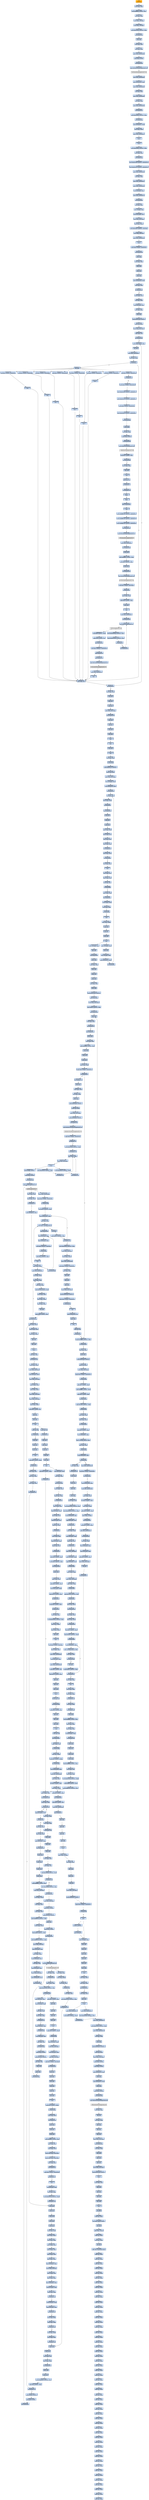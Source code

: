 digraph G {
node[shape=rectangle,style=filled,fillcolor=lightsteelblue,color=lightsteelblue]
bgcolor="transparent"
a0x00403698pushl_ebp[label="start\npushl %ebp",fillcolor="orange",color="lightgrey"];
a0x00403699movl_esp_ebp[label="0x00403699\nmovl %esp, %ebp"];
a0x0040369baddl_0xffffffe8UINT8_esp[label="0x0040369b\naddl $0xffffffe8<UINT8>, %esp"];
a0x0040369exorl_eax_eax[label="0x0040369e\nxorl %eax, %eax"];
a0x004036a0movl_eax__20ebp_[label="0x004036a0\nmovl %eax, -20(%ebp)"];
a0x004036a3movl_eax__24ebp_[label="0x004036a3\nmovl %eax, -24(%ebp)"];
a0x004036a6movl_0x403648UINT32_eax[label="0x004036a6\nmovl $0x403648<UINT32>, %eax"];
a0x004036abcall_0x00403328[label="0x004036ab\ncall 0x00403328"];
a0x00403328pushl_ebx[label="0x00403328\npushl %ebx"];
a0x00403329movl_eax_ebx[label="0x00403329\nmovl %eax, %ebx"];
a0x0040332bxorl_eax_eax[label="0x0040332b\nxorl %eax, %eax"];
a0x0040332dmovl_eax_0x00404084[label="0x0040332d\nmovl %eax, 0x00404084"];
a0x00403332pushl_0x0UINT8[label="0x00403332\npushl $0x0<UINT8>"];
a0x00403334call_0x00403264[label="0x00403334\ncall 0x00403264"];
a0x00403264jmp_GetModuleHandleA_kernel32_dll[label="0x00403264\njmp GetModuleHandleA@kernel32.dll"];
GetModuleHandleA_kernel32_dll[label="GetModuleHandleA@kernel32.dll",fillcolor="lightgrey",color="lightgrey"];
a0x00403339movl_eax_0x00405650[label="0x00403339\nmovl %eax, 0x00405650"];
a0x0040333emovl_0x00405650_eax[label="0x0040333e\nmovl 0x00405650, %eax"];
a0x00403343movl_eax_0x0040408c[label="0x00403343\nmovl %eax, 0x0040408c"];
a0x00403348xorl_eax_eax[label="0x00403348\nxorl %eax, %eax"];
a0x0040334amovl_eax_0x00404090[label="0x0040334a\nmovl %eax, 0x00404090"];
a0x0040334fxorl_eax_eax[label="0x0040334f\nxorl %eax, %eax"];
a0x00403351movl_eax_0x00404094[label="0x00403351\nmovl %eax, 0x00404094"];
a0x00403356call_0x0040331c[label="0x00403356\ncall 0x0040331c"];
a0x0040331cmovl_0x404088UINT32_eax[label="0x0040331c\nmovl $0x404088<UINT32>, %eax"];
a0x00403321call_0x00403048[label="0x00403321\ncall 0x00403048"];
a0x00403048movl_0x0040401c_edx[label="0x00403048\nmovl 0x0040401c, %edx"];
a0x0040304emovl_edx_eax_[label="0x0040304e\nmovl %edx, (%eax)"];
a0x00403050movl_eax_0x0040401c[label="0x00403050\nmovl %eax, 0x0040401c"];
a0x00403055ret[label="0x00403055\nret"];
a0x00403326ret[label="0x00403326\nret"];
a0x0040335bmovl_0x404088UINT32_edx[label="0x0040335b\nmovl $0x404088<UINT32>, %edx"];
a0x00403360movl_ebx_eax[label="0x00403360\nmovl %ebx, %eax"];
a0x00403362call_0x00402ca4[label="0x00403362\ncall 0x00402ca4"];
a0x00402ca4movl_0x401008UINT32_0x00405010[label="0x00402ca4\nmovl $0x401008<UINT32>, 0x00405010"];
a0x00402caemovl_0x401010UINT32_0x00405014[label="0x00402cae\nmovl $0x401010<UINT32>, 0x00405014"];
a0x00402cb8movl_eax_0x00405628[label="0x00402cb8\nmovl %eax, 0x00405628"];
a0x00402cbdxorl_eax_eax[label="0x00402cbd\nxorl %eax, %eax"];
a0x00402cbfmovl_eax_0x0040562c[label="0x00402cbf\nmovl %eax, 0x0040562c"];
a0x00402cc4movl_edx_0x00405630[label="0x00402cc4\nmovl %edx, 0x00405630"];
a0x00402ccamovl_0x4edx__eax[label="0x00402cca\nmovl 0x4(%edx), %eax"];
a0x00402ccdmovl_eax_0x0040501c[label="0x00402ccd\nmovl %eax, 0x0040501c"];
a0x00402cd2call_0x00402b9c[label="0x00402cd2\ncall 0x00402b9c"];
a0x00402b9cxorl_edx_edx[label="0x00402b9c\nxorl %edx, %edx"];
a0x00402b9eleal__12ebp__eax[label="0x00402b9e\nleal -12(%ebp), %eax"];
a0x00402ba1movl_fs_edx__ecx[label="0x00402ba1\nmovl %fs:(%edx), %ecx"];
a0x00402ba4movl_eax_fs_edx_[label="0x00402ba4\nmovl %eax, %fs:(%edx)"];
a0x00402ba7movl_ecx_eax_[label="0x00402ba7\nmovl %ecx, (%eax)"];
a0x00402ba9movl_0x402afcUINT32_0x4eax_[label="0x00402ba9\nmovl $0x402afc<UINT32>, 0x4(%eax)"];
a0x00402bb0movl_ebp_0x8eax_[label="0x00402bb0\nmovl %ebp, 0x8(%eax)"];
a0x00402bb3movl_eax_0x00405624[label="0x00402bb3\nmovl %eax, 0x00405624"];
a0x00402bb8ret[label="0x00402bb8\nret"];
a0x00402cd7movb_0x0UINT8_0x00405024[label="0x00402cd7\nmovb $0x0<UINT8>, 0x00405024"];
a0x00402cdecall_0x00402c44[label="0x00402cde\ncall 0x00402c44"];
a0x00402c44pushl_ebp[label="0x00402c44\npushl %ebp"];
a0x00402c45movl_esp_ebp[label="0x00402c45\nmovl %esp, %ebp"];
a0x00402c47pushl_ebx[label="0x00402c47\npushl %ebx"];
a0x00402c48pushl_esi[label="0x00402c48\npushl %esi"];
a0x00402c49pushl_edi[label="0x00402c49\npushl %edi"];
a0x00402c4amovl_0x00405628_eax[label="0x00402c4a\nmovl 0x00405628, %eax"];
a0x00402c4ftestl_eax_eax[label="0x00402c4f\ntestl %eax, %eax"];
a0x00402c51je_0x00402c9e[label="0x00402c51\nje 0x00402c9e"];
a0x00402c53movl_eax__esi[label="0x00402c53\nmovl (%eax), %esi"];
a0x00402c55xorl_ebx_ebx[label="0x00402c55\nxorl %ebx, %ebx"];
a0x00402c57movl_0x4eax__edi[label="0x00402c57\nmovl 0x4(%eax), %edi"];
a0x00402c5axorl_edx_edx[label="0x00402c5a\nxorl %edx, %edx"];
a0x00402c5cpushl_ebp[label="0x00402c5c\npushl %ebp"];
a0x00402c5dpushl_0x402c8aUINT32[label="0x00402c5d\npushl $0x402c8a<UINT32>"];
a0x00402c62pushl_fs_edx_[label="0x00402c62\npushl %fs:(%edx)"];
a0x00402c65movl_esp_fs_edx_[label="0x00402c65\nmovl %esp, %fs:(%edx)"];
a0x00402c68cmpl_ebx_esi[label="0x00402c68\ncmpl %ebx, %esi"];
a0x00402c6ajle_0x00402c80[label="0x00402c6a\njle 0x00402c80"];
a0x00402c6cmovl_ediebx8__eax[label="0x00402c6c\nmovl (%edi,%ebx,8), %eax"];
a0x00402c6fincl_ebx[label="0x00402c6f\nincl %ebx"];
a0x00402c70movl_ebx_0x0040562c[label="0x00402c70\nmovl %ebx, 0x0040562c"];
a0x00402c76testl_eax_eax[label="0x00402c76\ntestl %eax, %eax"];
a0x00402c78je_0x00402c7c[label="0x00402c78\nje 0x00402c7c"];
a0x00402c7acall_eax[label="0x00402c7a\ncall %eax"];
a0x0040339csubl_0x1UINT8_0x00405654[label="0x0040339c\nsubl $0x1<UINT8>, 0x00405654"];
a0x004033a3ret[label="0x004033a3\nret"];
a0x00402c7ccmpl_ebx_esi[label="0x00402c7c\ncmpl %ebx, %esi"];
a0x00402c7ejg_0x00402c6c[label="0x00402c7e\njg 0x00402c6c"];
a0x00403190subl_0x1UINT8_0x004055a4[label="0x00403190\nsubl $0x1<UINT8>, 0x004055a4"];
a0x00403197jae_0x00403262[label="0x00403197\njae 0x00403262"];
a0x0040319dmovb_0x2UINT8_0x00404008[label="0x0040319d\nmovb $0x2<UINT8>, 0x00404008"];
a0x004031a4movl_0x401008UINT32_0x00405010[label="0x004031a4\nmovl $0x401008<UINT32>, 0x00405010"];
a0x004031aemovl_0x401010UINT32_0x00405014[label="0x004031ae\nmovl $0x401010<UINT32>, 0x00405014"];
a0x004031b8movb_0x2UINT8_0x00405036[label="0x004031b8\nmovb $0x2<UINT8>, 0x00405036"];
a0x004031bfmovl_0x402fe4UINT32_0x00405000[label="0x004031bf\nmovl $0x402fe4<UINT32>, 0x00405000"];
a0x004031c9call_0x00402660[label="0x004031c9\ncall 0x00402660"];
a0x00402660pushl_ebx[label="0x00402660\npushl %ebx"];
a0x00402661xorl_ebx_ebx[label="0x00402661\nxorl %ebx, %ebx"];
a0x00402663pushl_0x0UINT8[label="0x00402663\npushl $0x0<UINT8>"];
a0x00402665call_0x00402658[label="0x00402665\ncall 0x00402658"];
a0x00402658jmp_GetKeyboardType_user32_dll[label="0x00402658\njmp GetKeyboardType@user32.dll"];
GetKeyboardType_user32_dll[label="GetKeyboardType@user32.dll",fillcolor="lightgrey",color="lightgrey"];
a0x0040266acmpl_0x7UINT8_eax[label="0x0040266a\ncmpl $0x7<UINT8>, %eax"];
a0x0040266djne_0x0040268b[label="0x0040266d\njne 0x0040268b"];
a0x0040268bmovl_ebx_eax[label="0x0040268b\nmovl %ebx, %eax"];
a0x0040268dpopl_ebx[label="0x0040268d\npopl %ebx"];
a0x0040268eret[label="0x0040268e\nret"];
a0x004031cetestb_al_al[label="0x004031ce\ntestb %al, %al"];
a0x004031d0je_0x004031d7[label="0x004031d0\nje 0x004031d7"];
a0x004031d7call_0x00402754[label="0x004031d7\ncall 0x00402754"];
a0x00402754fninit_[label="0x00402754\nfninit "];
a0x00402756fwait_[label="0x00402756\nfwait "];
a0x00402757fldcw_0x0040400c[label="0x00402757\nfldcw 0x0040400c"];
a0x0040275dret[label="0x0040275d\nret"];
a0x004031dcmovw_0xffffd7b0UINT16_0x0040503c[label="0x004031dc\nmovw $0xffffd7b0<UINT16>, 0x0040503c"];
a0x004031e5movw_0xffffd7b0UINT16_0x00405208[label="0x004031e5\nmovw $0xffffd7b0<UINT16>, 0x00405208"];
a0x004031eemovw_0xffffd7b0UINT16_0x004053d4[label="0x004031ee\nmovw $0xffffd7b0<UINT16>, 0x004053d4"];
a0x004031f7call_0x00401040[label="0x004031f7\ncall 0x00401040"];
a0x00401040jmp_GetCommandLineA_kernel32_dll[label="0x00401040\njmp GetCommandLineA@kernel32.dll"];
GetCommandLineA_kernel32_dll[label="GetCommandLineA@kernel32.dll",fillcolor="lightgrey",color="lightgrey"];
a0x004031fcmovl_eax_0x0040502c[label="0x004031fc\nmovl %eax, 0x0040502c"];
a0x00403201call_0x00401088[label="0x00403201\ncall 0x00401088"];
a0x00401088pushl_ebx[label="0x00401088\npushl %ebx"];
a0x00401089addl_0xffffffbcUINT8_esp[label="0x00401089\naddl $0xffffffbc<UINT8>, %esp"];
a0x0040108cmovl_0xaUINT32_ebx[label="0x0040108c\nmovl $0xa<UINT32>, %ebx"];
a0x00401091pushl_esp[label="0x00401091\npushl %esp"];
a0x00401092call_0x00401050[label="0x00401092\ncall 0x00401050"];
a0x00401050jmp_GetStartupInfoA_kernel32_dll[label="0x00401050\njmp GetStartupInfoA@kernel32.dll"];
GetStartupInfoA_kernel32_dll[label="GetStartupInfoA@kernel32.dll",fillcolor="lightgrey",color="lightgrey"];
a0x00401097testb_0x1UINT8_0x2cesp_[label="0x00401097\ntestb $0x1<UINT8>, 0x2c(%esp)"];
a0x0040109cje_0x004010a3[label="0x0040109c\nje 0x004010a3"];
a0x004010a3movl_ebx_eax[label="0x004010a3\nmovl %ebx, %eax"];
a0x004010a5addl_0x44UINT8_esp[label="0x004010a5\naddl $0x44<UINT8>, %esp"];
a0x004010a8popl_ebx[label="0x004010a8\npopl %ebx"];
a0x004010a9ret[label="0x004010a9\nret"];
a0x00403206movl_eax_0x00405028[label="0x00403206\nmovl %eax, 0x00405028"];
a0x0040320bcall_0x00401080[label="0x0040320b\ncall 0x00401080"];
a0x00401080jmp_GetVersion_kernel32_dll[label="0x00401080\njmp GetVersion@kernel32.dll"];
GetVersion_kernel32_dll[label="GetVersion@kernel32.dll",fillcolor="lightgrey",color="lightgrey"];
a0x00403210andl_0x80000000UINT32_eax[label="0x00403210\nandl $0x80000000<UINT32>, %eax"];
a0x00403215cmpl_0x80000000UINT32_eax[label="0x00403215\ncmpl $0x80000000<UINT32>, %eax"];
a0x0040321aje_0x00403249[label="0x0040321a\nje 0x00403249"];
a0x0040321ccall_0x00401080[label="0x0040321c\ncall 0x00401080"];
a0x00403221andl_0xffUINT32_eax[label="0x00403221\nandl $0xff<UINT32>, %eax"];
a0x00403226cmpw_0x4UINT8_ax[label="0x00403226\ncmpw $0x4<UINT8>, %ax"];
a0x0040322ajbe_0x00403238[label="0x0040322a\njbe 0x00403238"];
a0x0040322cmovl_0x3UINT32_0x004055a8[label="0x0040322c\nmovl $0x3<UINT32>, 0x004055a8"];
a0x00403236jmp_0x00403258[label="0x00403236\njmp 0x00403258"];
a0x00403258call_0x00401078[label="0x00403258\ncall 0x00401078"];
a0x00401078jmp_GetCurrentThreadId_kernel32_dll[label="0x00401078\njmp GetCurrentThreadId@kernel32.dll"];
GetCurrentThreadId_kernel32_dll[label="GetCurrentThreadId@kernel32.dll",fillcolor="lightgrey",color="lightgrey"];
a0x0040325dmovl_eax_0x00405020[label="0x0040325d\nmovl %eax, 0x00405020"];
a0x00403262ret[label="0x00403262\nret"];
a0x004033d4subl_0x1UINT8_0x0040565c[label="0x004033d4\nsubl $0x1<UINT8>, 0x0040565c"];
a0x004033dbret[label="0x004033db\nret"];
a0x0040340csubl_0x1UINT8_0x00405660[label="0x0040340c\nsubl $0x1<UINT8>, 0x00405660"];
a0x00403413ret[label="0x00403413\nret"];
a0x00403444subl_0x1UINT8_0x00405664[label="0x00403444\nsubl $0x1<UINT8>, 0x00405664"];
a0x0040344bret[label="0x0040344b\nret"];
a0x0040347csubl_0x1UINT8_0x00405668[label="0x0040347c\nsubl $0x1<UINT8>, 0x00405668"];
a0x00403483ret[label="0x00403483\nret"];
a0x004034bcsubl_0x1UINT8_0x0040566c[label="0x004034bc\nsubl $0x1<UINT8>, 0x0040566c"];
a0x004034c3ret[label="0x004034c3\nret"];
a0x004034fcsubl_0x1UINT8_0x00405670[label="0x004034fc\nsubl $0x1<UINT8>, 0x00405670"];
a0x00403503ret[label="0x00403503\nret"];
a0x00402c80xorl_eax_eax[label="0x00402c80\nxorl %eax, %eax"];
a0x00402c82popl_edx[label="0x00402c82\npopl %edx"];
a0x00402c83popl_ecx[label="0x00402c83\npopl %ecx"];
a0x00402c84popl_ecx[label="0x00402c84\npopl %ecx"];
a0x00402c85movl_edx_fs_eax_[label="0x00402c85\nmovl %edx, %fs:(%eax)"];
a0x00402c88jmp_0x00402c9e[label="0x00402c88\njmp 0x00402c9e"];
a0x00402c9epopl_edi[label="0x00402c9e\npopl %edi"];
a0x00402c9fpopl_esi[label="0x00402c9f\npopl %esi"];
a0x00402ca0popl_ebx[label="0x00402ca0\npopl %ebx"];
a0x00402ca1popl_ebp[label="0x00402ca1\npopl %ebp"];
a0x00402ca2ret[label="0x00402ca2\nret"];
a0x00402ce3ret[label="0x00402ce3\nret"];
a0x00403367popl_ebx[label="0x00403367\npopl %ebx"];
a0x00403368ret[label="0x00403368\nret"];
a0x004036b0xorl_eax_eax[label="0x004036b0\nxorl %eax, %eax"];
a0x004036b2pushl_ebp[label="0x004036b2\npushl %ebp"];
a0x004036b3pushl_0x403721UINT32[label="0x004036b3\npushl $0x403721<UINT32>"];
a0x004036b8pushl_fs_eax_[label="0x004036b8\npushl %fs:(%eax)"];
a0x004036bbmovl_esp_fs_eax_[label="0x004036bb\nmovl %esp, %fs:(%eax)"];
a0x004036beleal__20ebp__eax[label="0x004036be\nleal -20(%ebp), %eax"];
a0x004036c1movl_0x00405678_edx[label="0x004036c1\nmovl 0x00405678, %edx"];
a0x004036c7call_0x00402f9c[label="0x004036c7\ncall 0x00402f9c"];
a0x00402f9cxorl_ecx_ecx[label="0x00402f9c\nxorl %ecx, %ecx"];
a0x00402f9etestl_edx_edx[label="0x00402f9e\ntestl %edx, %edx"];
a0x00402fa0je_0x00402fc3[label="0x00402fa0\nje 0x00402fc3"];
a0x00402fc3jmp_0x00402f6c[label="0x00402fc3\njmp 0x00402f6c"];
a0x00402f6cpushl_ebx[label="0x00402f6c\npushl %ebx"];
a0x00402f6dpushl_esi[label="0x00402f6d\npushl %esi"];
a0x00402f6epushl_edi[label="0x00402f6e\npushl %edi"];
a0x00402f6fmovl_eax_ebx[label="0x00402f6f\nmovl %eax, %ebx"];
a0x00402f71movl_edx_esi[label="0x00402f71\nmovl %edx, %esi"];
a0x00402f73movl_ecx_edi[label="0x00402f73\nmovl %ecx, %edi"];
a0x00402f75movl_edi_eax[label="0x00402f75\nmovl %edi, %eax"];
a0x00402f77call_0x00402f40[label="0x00402f77\ncall 0x00402f40"];
a0x00402f40testl_eax_eax[label="0x00402f40\ntestl %eax, %eax"];
a0x00402f42jle_0x00402f68[label="0x00402f42\njle 0x00402f68"];
a0x00402f68xorl_eax_eax[label="0x00402f68\nxorl %eax, %eax"];
a0x00402f6aret[label="0x00402f6a\nret"];
a0x00402f7cmovl_edi_ecx[label="0x00402f7c\nmovl %edi, %ecx"];
a0x00402f7emovl_eax_edi[label="0x00402f7e\nmovl %eax, %edi"];
a0x00402f80testl_esi_esi[label="0x00402f80\ntestl %esi, %esi"];
a0x00402f82je_0x00402f8d[label="0x00402f82\nje 0x00402f8d"];
a0x00402f8dmovl_ebx_eax[label="0x00402f8d\nmovl %ebx, %eax"];
a0x00402f8fcall_0x00402eec[label="0x00402f8f\ncall 0x00402eec"];
a0x00402eecmovl_eax__edx[label="0x00402eec\nmovl (%eax), %edx"];
a0x00402eeetestl_edx_edx[label="0x00402eee\ntestl %edx, %edx"];
a0x00402ef0je_0x00402f0e[label="0x00402ef0\nje 0x00402f0e"];
a0x00402f0eret[label="0x00402f0e\nret"];
a0x00402f94movl_edi_ebx_[label="0x00402f94\nmovl %edi, (%ebx)"];
a0x00402f96popl_edi[label="0x00402f96\npopl %edi"];
a0x00402f97popl_esi[label="0x00402f97\npopl %esi"];
a0x00402f98popl_ebx[label="0x00402f98\npopl %ebx"];
a0x00402f99ret[label="0x00402f99\nret"];
a0x004036ccmovl__20ebp__eax[label="0x004036cc\nmovl -20(%ebp), %eax"];
a0x004036cfpushl_eax[label="0x004036cf\npushl %eax"];
a0x004036d0leal__24ebp__eax[label="0x004036d0\nleal -24(%ebp), %eax"];
a0x004036d3movl_0x00405674_edx[label="0x004036d3\nmovl 0x00405674, %edx"];
a0x004036d9call_0x00402f9c[label="0x004036d9\ncall 0x00402f9c"];
a0x004036demovl__24ebp__eax[label="0x004036de\nmovl -24(%ebp), %eax"];
a0x004036e1popl_edx[label="0x004036e1\npopl %edx"];
a0x004036e2call_0x00403504[label="0x004036e2\ncall 0x00403504"];
a0x00403504pushl_ebp[label="0x00403504\npushl %ebp"];
a0x00403505movl_esp_ebp[label="0x00403505\nmovl %esp, %ebp"];
a0x00403507pushl_ebx[label="0x00403507\npushl %ebx"];
a0x00403508pushl_esi[label="0x00403508\npushl %esi"];
a0x00403509pushl_edi[label="0x00403509\npushl %edi"];
a0x0040350axorl_eax_eax[label="0x0040350a\nxorl %eax, %eax"];
a0x0040350cpushl_ebp[label="0x0040350c\npushl %ebp"];
a0x0040350dpushl_0x403598UINT32[label="0x0040350d\npushl $0x403598<UINT32>"];
a0x00403512pushl_fs_eax_[label="0x00403512\npushl %fs:(%eax)"];
a0x00403515movl_esp_fs_eax_[label="0x00403515\nmovl %esp, %fs:(%eax)"];
a0x00403518movl_0x64UINT32_eax[label="0x00403518\nmovl $0x64<UINT32>, %eax"];
a0x0040351dcall_0x00402438[label="0x0040351d\ncall 0x00402438"];
a0x00402438pushl_ebx[label="0x00402438\npushl %ebx"];
a0x00402439testl_eax_eax[label="0x00402439\ntestl %eax, %eax"];
a0x0040243bjle_0x00402452[label="0x0040243b\njle 0x00402452"];
a0x0040243dcall_0x00404024[label="0x0040243d\ncall 0x00404024"];
a0x00401e64pushl_ebp[label="0x00401e64\npushl %ebp"];
a0x00401e65movl_esp_ebp[label="0x00401e65\nmovl %esp, %ebp"];
a0x00401e67addl_0xfffffff8UINT8_esp[label="0x00401e67\naddl $0xfffffff8<UINT8>, %esp"];
a0x00401e6apushl_ebx[label="0x00401e6a\npushl %ebx"];
a0x00401e6bpushl_esi[label="0x00401e6b\npushl %esi"];
a0x00401e6cpushl_edi[label="0x00401e6c\npushl %edi"];
a0x00401e6dmovl_eax_ebx[label="0x00401e6d\nmovl %eax, %ebx"];
a0x00401e6fcmpb_0x0UINT8_0x004055ac[label="0x00401e6f\ncmpb $0x0<UINT8>, 0x004055ac"];
a0x00401e76jne_0x00401e81[label="0x00401e76\njne 0x00401e81"];
a0x00401e78call_0x00401778[label="0x00401e78\ncall 0x00401778"];
a0x00401778pushl_ebp[label="0x00401778\npushl %ebp"];
a0x00401779movl_esp_ebp[label="0x00401779\nmovl %esp, %ebp"];
a0x0040177bxorl_edx_edx[label="0x0040177b\nxorl %edx, %edx"];
a0x0040177dpushl_ebp[label="0x0040177d\npushl %ebp"];
a0x0040177epushl_0x40182eUINT32[label="0x0040177e\npushl $0x40182e<UINT32>"];
a0x00401783pushl_fs_edx_[label="0x00401783\npushl %fs:(%edx)"];
a0x00401786movl_esp_fs_edx_[label="0x00401786\nmovl %esp, %fs:(%edx)"];
a0x00401789pushl_0x4055b4UINT32[label="0x00401789\npushl $0x4055b4<UINT32>"];
a0x0040178ecall_0x004010cc[label="0x0040178e\ncall 0x004010cc"];
a0x004010ccjmp_InitializeCriticalSection_kernel32_dll[label="0x004010cc\njmp InitializeCriticalSection@kernel32.dll"];
InitializeCriticalSection_kernel32_dll[label="InitializeCriticalSection@kernel32.dll",fillcolor="lightgrey",color="lightgrey"];
a0x00401793cmpb_0x0UINT8_0x00405035[label="0x00401793\ncmpb $0x0<UINT8>, 0x00405035"];
a0x0040179aje_0x004017a6[label="0x0040179a\nje 0x004017a6"];
a0x004017a6movl_0x4055d4UINT32_eax[label="0x004017a6\nmovl $0x4055d4<UINT32>, %eax"];
a0x004017abcall_0x0040113c[label="0x004017ab\ncall 0x0040113c"];
a0x0040113cmovl_eax_eax_[label="0x0040113c\nmovl %eax, (%eax)"];
a0x0040113emovl_eax_0x4eax_[label="0x0040113e\nmovl %eax, 0x4(%eax)"];
a0x00401141ret[label="0x00401141\nret"];
a0x004017b0movl_0x4055e4UINT32_eax[label="0x004017b0\nmovl $0x4055e4<UINT32>, %eax"];
a0x004017b5call_0x0040113c[label="0x004017b5\ncall 0x0040113c"];
a0x004017bamovl_0x405610UINT32_eax[label="0x004017ba\nmovl $0x405610<UINT32>, %eax"];
a0x004017bfcall_0x0040113c[label="0x004017bf\ncall 0x0040113c"];
a0x004017c4pushl_0xff8UINT32[label="0x004017c4\npushl $0xff8<UINT32>"];
a0x004017c9pushl_0x0UINT8[label="0x004017c9\npushl $0x0<UINT8>"];
a0x004017cbcall_0x004010ac[label="0x004017cb\ncall 0x004010ac"];
a0x004010acjmp_LocalAlloc_kernel32_dll[label="0x004010ac\njmp LocalAlloc@kernel32.dll"];
LocalAlloc_kernel32_dll[label="LocalAlloc@kernel32.dll",fillcolor="lightgrey",color="lightgrey"];
a0x004017d0movl_eax_0x0040560c[label="0x004017d0\nmovl %eax, 0x0040560c"];
a0x004017d5cmpl_0x0UINT8_0x0040560c[label="0x004017d5\ncmpl $0x0<UINT8>, 0x0040560c"];
a0x004017dcje_0x0040180d[label="0x004017dc\nje 0x0040180d"];
a0x004017demovl_0x3UINT32_eax[label="0x004017de\nmovl $0x3<UINT32>, %eax"];
a0x004017e3movl_0x0040560c_edx[label="0x004017e3\nmovl 0x0040560c, %edx"];
a0x004017e9xorl_ecx_ecx[label="0x004017e9\nxorl %ecx, %ecx"];
a0x004017ebmovl_ecx__12edxeax4_[label="0x004017eb\nmovl %ecx, -12(%edx,%eax,4)"];
a0x0040182ejmp_0x00402988[label="0x0040182e\njmp 0x00402988"];
a0x00402988movl_0x4esp__eax[label="0x00402988\nmovl 0x4(%esp), %eax"];
a0x0040298cmovl_0x8esp__edx[label="0x0040298c\nmovl 0x8(%esp), %edx"];
a0x00402990testl_0x6UINT32_0x4eax_[label="0x00402990\ntestl $0x6<UINT32>, 0x4(%eax)"];
a0x00402997je_0x004029b8[label="0x00402997\nje 0x004029b8"];
a0x004029b8movl_0x1UINT32_eax[label="0x004029b8\nmovl $0x1<UINT32>, %eax"];
a0x004029bdret[label="0x004029bd\nret"];
a0x004017efincl_eax[label="0x004017ef\nincl %eax"];
a0x004017f0cmpl_0x401UINT32_eax[label="0x004017f0\ncmpl $0x401<UINT32>, %eax"];
a0x004017f5jne_0x004017e3[label="0x004017f5\njne 0x004017e3"];
a0x004017f7movl_0x4055f4UINT32_eax[label="0x004017f7\nmovl $0x4055f4<UINT32>, %eax"];
a0x004017fcmovl_eax_0x4eax_[label="0x004017fc\nmovl %eax, 0x4(%eax)"];
a0x004017ffmovl_eax_eax_[label="0x004017ff\nmovl %eax, (%eax)"];
a0x00401801movl_eax_0x00405600[label="0x00401801\nmovl %eax, 0x00405600"];
a0x00401806movb_0x1UINT8_0x004055ac[label="0x00401806\nmovb $0x1<UINT8>, 0x004055ac"];
a0x0040180dxorl_eax_eax[label="0x0040180d\nxorl %eax, %eax"];
a0x0040180fpopl_edx[label="0x0040180f\npopl %edx"];
a0x00401810popl_ecx[label="0x00401810\npopl %ecx"];
a0x00401811popl_ecx[label="0x00401811\npopl %ecx"];
a0x00401812movl_edx_fs_eax_[label="0x00401812\nmovl %edx, %fs:(%eax)"];
a0x00401815pushl_0x401835UINT32[label="0x00401815\npushl $0x401835<UINT32>"];
a0x0040181acmpb_0x0UINT8_0x00405035[label="0x0040181a\ncmpb $0x0<UINT8>, 0x00405035"];
a0x00401821je_0x0040182d[label="0x00401821\nje 0x0040182d"];
a0x0040182dret[label="0x0040182d\nret"];
a0x00401835movb_0x004055ac_al[label="0x00401835\nmovb 0x004055ac, %al"];
a0x0040183apopl_ebp[label="0x0040183a\npopl %ebp"];
a0x0040183bret[label="0x0040183b\nret"];
a0x00401e7dtestb_al_al[label="0x00401e7d\ntestb %al, %al"];
a0x00401e7fje_0x00401e89[label="0x00401e7f\nje 0x00401e89"];
a0x00401e81cmpl_0x7ffffff8UINT32_ebx[label="0x00401e81\ncmpl $0x7ffffff8<UINT32>, %ebx"];
a0x00401e87jle_0x00401e93[label="0x00401e87\njle 0x00401e93"];
a0x00401e93xorl_ecx_ecx[label="0x00401e93\nxorl %ecx, %ecx"];
a0x00401e95pushl_ebp[label="0x00401e95\npushl %ebp"];
a0x00401e96pushl_0x401fe0UINT32[label="0x00401e96\npushl $0x401fe0<UINT32>"];
a0x00401e9bpushl_fs_ecx_[label="0x00401e9b\npushl %fs:(%ecx)"];
a0x00401e9emovl_esp_fs_ecx_[label="0x00401e9e\nmovl %esp, %fs:(%ecx)"];
a0x00401ea1cmpb_0x0UINT8_0x00405035[label="0x00401ea1\ncmpb $0x0<UINT8>, 0x00405035"];
a0x00401ea8je_0x00401eb4[label="0x00401ea8\nje 0x00401eb4"];
a0x00401eb4addl_0x7UINT8_ebx[label="0x00401eb4\naddl $0x7<UINT8>, %ebx"];
a0x00401eb7andl_0xfffffffcUINT8_ebx[label="0x00401eb7\nandl $0xfffffffc<UINT8>, %ebx"];
a0x00401ebacmpl_0xcUINT8_ebx[label="0x00401eba\ncmpl $0xc<UINT8>, %ebx"];
a0x00401ebdjnl_0x00401ec4[label="0x00401ebd\njnl 0x00401ec4"];
a0x00401ec4cmpl_0x1000UINT32_ebx[label="0x00401ec4\ncmpl $0x1000<UINT32>, %ebx"];
a0x00401ecajg_0x00401f63[label="0x00401eca\njg 0x00401f63"];
a0x00401ed0movl_ebx_eax[label="0x00401ed0\nmovl %ebx, %eax"];
a0x00401ed2testl_eax_eax[label="0x00401ed2\ntestl %eax, %eax"];
a0x00401ed4jns_0x00401ed9[label="0x00401ed4\njns 0x00401ed9"];
a0x00401ed9sarl_0x2UINT8_eax[label="0x00401ed9\nsarl $0x2<UINT8>, %eax"];
a0x00401edcmovl_0x0040560c_edx[label="0x00401edc\nmovl 0x0040560c, %edx"];
a0x00401ee2movl__12edxeax4__edx[label="0x00401ee2\nmovl -12(%edx,%eax,4), %edx"];
a0x00401ee6testl_edx_edx[label="0x00401ee6\ntestl %edx, %edx"];
a0x00401ee8je_0x00401f63[label="0x00401ee8\nje 0x00401f63"];
a0x00401f63cmpl_0x00405604_ebx[label="0x00401f63\ncmpl 0x00405604, %ebx"];
a0x00401f69jg_0x00401fb5[label="0x00401f69\njg 0x00401fb5"];
a0x00401fb5movl_ebx_eax[label="0x00401fb5\nmovl %ebx, %eax"];
a0x00401fb7call_0x00401d70[label="0x00401fb7\ncall 0x00401d70"];
a0x00401d70pushl_ebx[label="0x00401d70\npushl %ebx"];
a0x00401d71pushl_esi[label="0x00401d71\npushl %esi"];
a0x00401d72pushl_edi[label="0x00401d72\npushl %edi"];
a0x00401d73pushl_ebp[label="0x00401d73\npushl %ebp"];
a0x00401d74movl_eax_esi[label="0x00401d74\nmovl %eax, %esi"];
a0x00401d76movl_0x405600UINT32_edi[label="0x00401d76\nmovl $0x405600<UINT32>, %edi"];
a0x00401d7bmovl_0x405604UINT32_ebp[label="0x00401d7b\nmovl $0x405604<UINT32>, %ebp"];
a0x00401d80movl_0x004055f8_ebx[label="0x00401d80\nmovl 0x004055f8, %ebx"];
a0x00401d86cmpl_0x8ebx__esi[label="0x00401d86\ncmpl 0x8(%ebx), %esi"];
a0x00401d89jle_0x00401e13[label="0x00401d89\njle 0x00401e13"];
a0x00401d8fmovl_edi__ebx[label="0x00401d8f\nmovl (%edi), %ebx"];
a0x00401d91movl_0x8ebx__eax[label="0x00401d91\nmovl 0x8(%ebx), %eax"];
a0x00401d94cmpl_eax_esi[label="0x00401d94\ncmpl %eax, %esi"];
a0x00401d96jle_0x00401e13[label="0x00401d96\njle 0x00401e13"];
a0x00401d98movl_esi_0x8ebx_[label="0x00401d98\nmovl %esi, 0x8(%ebx)"];
a0x00401d9bmovl_0x4ebx__ebx[label="0x00401d9b\nmovl 0x4(%ebx), %ebx"];
a0x00401d9ecmpl_0x8ebx__esi[label="0x00401d9e\ncmpl 0x8(%ebx), %esi"];
a0x00401da1jg_0x00401d9b[label="0x00401da1\njg 0x00401d9b"];
a0x00401da3movl_edi__edx[label="0x00401da3\nmovl (%edi), %edx"];
a0x00401da5movl_eax_0x8edx_[label="0x00401da5\nmovl %eax, 0x8(%edx)"];
a0x00401da8cmpl_edi__ebx[label="0x00401da8\ncmpl (%edi), %ebx"];
a0x00401daaje_0x00401db0[label="0x00401daa\nje 0x00401db0"];
a0x00401db0cmpl_0x1000UINT32_esi[label="0x00401db0\ncmpl $0x1000<UINT32>, %esi"];
a0x00401db6jg_0x00401dc5[label="0x00401db6\njg 0x00401dc5"];
a0x00401db8movl_esi_eax[label="0x00401db8\nmovl %esi, %eax"];
a0x00401dbacall_0x00401d44[label="0x00401dba\ncall 0x00401d44"];
a0x00401d44xorl_edx_edx[label="0x00401d44\nxorl %edx, %edx"];
a0x00401d46testl_eax_eax[label="0x00401d46\ntestl %eax, %eax"];
a0x00401d48jns_0x00401d4d[label="0x00401d48\njns 0x00401d4d"];
a0x00401d4dsarl_0x2UINT8_eax[label="0x00401d4d\nsarl $0x2<UINT8>, %eax"];
a0x00401d50cmpl_0x400UINT32_eax[label="0x00401d50\ncmpl $0x400<UINT32>, %eax"];
a0x00401d55jg_0x00401d6d[label="0x00401d55\njg 0x00401d6d"];
a0x00401d57movl_0x0040560c_edx[label="0x00401d57\nmovl 0x0040560c, %edx"];
a0x00401d5dmovl__12edxeax4__edx[label="0x00401d5d\nmovl -12(%edx,%eax,4), %edx"];
a0x00401d61testl_edx_edx[label="0x00401d61\ntestl %edx, %edx"];
a0x00401d63jne_0x00401d6d[label="0x00401d63\njne 0x00401d6d"];
a0x00401d65incl_eax[label="0x00401d65\nincl %eax"];
a0x00401d66cmpl_0x401UINT32_eax[label="0x00401d66\ncmpl $0x401<UINT32>, %eax"];
a0x00401d6bjne_0x00401d57[label="0x00401d6b\njne 0x00401d57"];
a0x00401d6dmovl_edx_eax[label="0x00401d6d\nmovl %edx, %eax"];
a0x00401d6fret[label="0x00401d6f\nret"];
a0x00401dbfmovl_eax_ebx[label="0x00401dbf\nmovl %eax, %ebx"];
a0x00401dc1testl_ebx_ebx[label="0x00401dc1\ntestl %ebx, %ebx"];
a0x00401dc3jne_0x00401e13[label="0x00401dc3\njne 0x00401e13"];
a0x00401dc5movl_esi_eax[label="0x00401dc5\nmovl %esi, %eax"];
a0x00401dc7call_0x00401ce4[label="0x00401dc7\ncall 0x00401ce4"];
a0x00401ce4pushl_ebx[label="0x00401ce4\npushl %ebx"];
a0x00401ce5addl_0xfffffff8UINT8_esp[label="0x00401ce5\naddl $0xfffffff8<UINT8>, %esp"];
a0x00401ce8movl_eax_ebx[label="0x00401ce8\nmovl %eax, %ebx"];
a0x00401ceamovl_esp_edx[label="0x00401cea\nmovl %esp, %edx"];
a0x00401cecleal_0x4ebx__eax[label="0x00401cec\nleal 0x4(%ebx), %eax"];
a0x00401cefcall_0x00401538[label="0x00401cef\ncall 0x00401538"];
a0x00401538pushl_ebx[label="0x00401538\npushl %ebx"];
a0x00401539pushl_esi[label="0x00401539\npushl %esi"];
a0x0040153apushl_edi[label="0x0040153a\npushl %edi"];
a0x0040153bpushl_ebp[label="0x0040153b\npushl %ebp"];
a0x0040153caddl_0xfffffff8UINT8_esp[label="0x0040153c\naddl $0xfffffff8<UINT8>, %esp"];
a0x0040153fmovl_edx_esi[label="0x0040153f\nmovl %edx, %esi"];
a0x00401541movl_eax_edi[label="0x00401541\nmovl %eax, %edi"];
a0x00401543movl_0x4055e4UINT32_ebp[label="0x00401543\nmovl $0x4055e4<UINT32>, %ebp"];
a0x00401548addl_0x3fffUINT32_edi[label="0x00401548\naddl $0x3fff<UINT32>, %edi"];
a0x0040154eandl_0xffffc000UINT32_edi[label="0x0040154e\nandl $0xffffc000<UINT32>, %edi"];
a0x00401554movl_ebp__ebx[label="0x00401554\nmovl (%ebp), %ebx"];
a0x00401557jmp_0x0040158c[label="0x00401557\njmp 0x0040158c"];
a0x0040158ccmpl_ebp_ebx[label="0x0040158c\ncmpl %ebp, %ebx"];
a0x0040158ejne_0x00401559[label="0x0040158e\njne 0x00401559"];
a0x00401590movl_esi_edx[label="0x00401590\nmovl %esi, %edx"];
a0x00401592movl_edi_eax[label="0x00401592\nmovl %edi, %eax"];
a0x00401594call_0x00401290[label="0x00401594\ncall 0x00401290"];
a0x00401290pushl_ebx[label="0x00401290\npushl %ebx"];
a0x00401291pushl_esi[label="0x00401291\npushl %esi"];
a0x00401292pushl_edi[label="0x00401292\npushl %edi"];
a0x00401293movl_edx_ebx[label="0x00401293\nmovl %edx, %ebx"];
a0x00401295movl_eax_esi[label="0x00401295\nmovl %eax, %esi"];
a0x00401297cmpl_0x100000UINT32_esi[label="0x00401297\ncmpl $0x100000<UINT32>, %esi"];
a0x0040129djnl_0x004012a6[label="0x0040129d\njnl 0x004012a6"];
a0x0040129fmovl_0x100000UINT32_esi[label="0x0040129f\nmovl $0x100000<UINT32>, %esi"];
a0x004012a4jmp_0x004012b2[label="0x004012a4\njmp 0x004012b2"];
a0x004012b2movl_esi_0x4ebx_[label="0x004012b2\nmovl %esi, 0x4(%ebx)"];
a0x004012b5pushl_0x1UINT8[label="0x004012b5\npushl $0x1<UINT8>"];
a0x004012b7pushl_0x2000UINT32[label="0x004012b7\npushl $0x2000<UINT32>"];
a0x004012bcpushl_esi[label="0x004012bc\npushl %esi"];
a0x004012bdpushl_0x0UINT8[label="0x004012bd\npushl $0x0<UINT8>"];
a0x004012bfcall_0x004010bc[label="0x004012bf\ncall 0x004010bc"];
a0x004010bcjmp_VirtualAlloc_kernel32_dll[label="0x004010bc\njmp VirtualAlloc@kernel32.dll"];
VirtualAlloc_kernel32_dll[label="VirtualAlloc@kernel32.dll",fillcolor="lightgrey",color="lightgrey"];
a0x004012c4movl_eax_edi[label="0x004012c4\nmovl %eax, %edi"];
a0x004012c6movl_edi_ebx_[label="0x004012c6\nmovl %edi, (%ebx)"];
a0x004012c8testl_edi_edi[label="0x004012c8\ntestl %edi, %edi"];
a0x004012caje_0x004012ef[label="0x004012ca\nje 0x004012ef"];
a0x004012ccmovl_ebx_edx[label="0x004012cc\nmovl %ebx, %edx"];
a0x004012cemovl_0x4055d4UINT32_eax[label="0x004012ce\nmovl $0x4055d4<UINT32>, %eax"];
a0x004012d3call_0x00401144[label="0x004012d3\ncall 0x00401144"];
a0x00401144pushl_ebx[label="0x00401144\npushl %ebx"];
a0x00401145pushl_esi[label="0x00401145\npushl %esi"];
a0x00401146movl_edx_esi[label="0x00401146\nmovl %edx, %esi"];
a0x00401148movl_eax_ebx[label="0x00401148\nmovl %eax, %ebx"];
a0x0040114acall_0x004010ec[label="0x0040114a\ncall 0x004010ec"];
a0x004010ecpushl_ebx[label="0x004010ec\npushl %ebx"];
a0x004010edpushl_esi[label="0x004010ed\npushl %esi"];
a0x004010eemovl_0x4055d0UINT32_esi[label="0x004010ee\nmovl $0x4055d0<UINT32>, %esi"];
a0x004010f3cmpl_0x0UINT8_esi_[label="0x004010f3\ncmpl $0x0<UINT8>, (%esi)"];
a0x004010f6jne_0x00401132[label="0x004010f6\njne 0x00401132"];
a0x004010f8pushl_0x644UINT32[label="0x004010f8\npushl $0x644<UINT32>"];
a0x004010fdpushl_0x0UINT8[label="0x004010fd\npushl $0x0<UINT8>"];
a0x004010ffcall_0x004010ac[label="0x004010ff\ncall 0x004010ac"];
a0x00401104movl_eax_ecx[label="0x00401104\nmovl %eax, %ecx"];
a0x00401106testl_ecx_ecx[label="0x00401106\ntestl %ecx, %ecx"];
a0x00401108jne_0x0040110f[label="0x00401108\njne 0x0040110f"];
a0x0040110fmovl_0x004055cc_eax[label="0x0040110f\nmovl 0x004055cc, %eax"];
a0x00401114movl_eax_ecx_[label="0x00401114\nmovl %eax, (%ecx)"];
a0x00401fe0jmp_0x00402988[label="0x00401fe0\njmp 0x00402988"];
a0x00401116movl_ecx_0x004055cc[label="0x00401116\nmovl %ecx, 0x004055cc"];
a0x0040111cxorl_edx_edx[label="0x0040111c\nxorl %edx, %edx"];
a0x0040111emovl_edx_eax[label="0x0040111e\nmovl %edx, %eax"];
a0x00401120addl_eax_eax[label="0x00401120\naddl %eax, %eax"];
a0x00401122leal_0x4ecxeax8__eax[label="0x00401122\nleal 0x4(%ecx,%eax,8), %eax"];
a0x00401126movl_esi__ebx[label="0x00401126\nmovl (%esi), %ebx"];
a0x00401128movl_ebx_eax_[label="0x00401128\nmovl %ebx, (%eax)"];
a0x0040112amovl_eax_esi_[label="0x0040112a\nmovl %eax, (%esi)"];
a0x0040112cincl_edx[label="0x0040112c\nincl %edx"];
a0x0040112dcmpl_0x64UINT8_edx[label="0x0040112d\ncmpl $0x64<UINT8>, %edx"];
a0x00401130jne_0x0040111e[label="0x00401130\njne 0x0040111e"];
a0x00401132movl_esi__eax[label="0x00401132\nmovl (%esi), %eax"];
a0x00401134movl_eax__edx[label="0x00401134\nmovl (%eax), %edx"];
a0x00401136movl_edx_esi_[label="0x00401136\nmovl %edx, (%esi)"];
a0x00401138popl_esi[label="0x00401138\npopl %esi"];
a0x00401139popl_ebx[label="0x00401139\npopl %ebx"];
a0x0040113aret[label="0x0040113a\nret"];
a0x0040114ftestl_eax_eax[label="0x0040114f\ntestl %eax, %eax"];
a0x00401151jne_0x00401158[label="0x00401151\njne 0x00401158"];
a0x00401158movl_esi__edx[label="0x00401158\nmovl (%esi), %edx"];
a0x0040115amovl_edx_0x8eax_[label="0x0040115a\nmovl %edx, 0x8(%eax)"];
a0x0040115dmovl_0x4esi__edx[label="0x0040115d\nmovl 0x4(%esi), %edx"];
a0x00401160movl_edx_0xceax_[label="0x00401160\nmovl %edx, 0xc(%eax)"];
a0x00401163movl_ebx__edx[label="0x00401163\nmovl (%ebx), %edx"];
a0x00401165movl_edx_eax_[label="0x00401165\nmovl %edx, (%eax)"];
a0x00401167movl_ebx_0x4eax_[label="0x00401167\nmovl %ebx, 0x4(%eax)"];
a0x0040116amovl_eax_0x4edx_[label="0x0040116a\nmovl %eax, 0x4(%edx)"];
a0x0040116dmovl_eax_ebx_[label="0x0040116d\nmovl %eax, (%ebx)"];
a0x0040116fmovb_0x1UINT8_al[label="0x0040116f\nmovb $0x1<UINT8>, %al"];
a0x00401171popl_esi[label="0x00401171\npopl %esi"];
a0x00401172popl_ebx[label="0x00401172\npopl %ebx"];
a0x00401173ret[label="0x00401173\nret"];
a0x004012d8testb_al_al[label="0x004012d8\ntestb %al, %al"];
a0x004012dajne_0x004012ef[label="0x004012da\njne 0x004012ef"];
a0x004012efpopl_edi[label="0x004012ef\npopl %edi"];
a0x004012f0popl_esi[label="0x004012f0\npopl %esi"];
a0x004012f1popl_ebx[label="0x004012f1\npopl %ebx"];
a0x004012f2ret[label="0x004012f2\nret"];
a0x00401599cmpl_0x0UINT8_esi_[label="0x00401599\ncmpl $0x0<UINT8>, (%esi)"];
a0x0040159cje_0x004015bf[label="0x0040159c\nje 0x004015bf"];
a0x0040159emovl_esp_ecx[label="0x0040159e\nmovl %esp, %ecx"];
a0x004015a0movl_esi_edx[label="0x004015a0\nmovl %esi, %edx"];
a0x004015a2movl_ebp_eax[label="0x004015a2\nmovl %ebp, %eax"];
a0x004015a4call_0x0040118c[label="0x004015a4\ncall 0x0040118c"];
a0x0040118cpushl_ebx[label="0x0040118c\npushl %ebx"];
a0x0040118dpushl_esi[label="0x0040118d\npushl %esi"];
a0x0040118epushl_edi[label="0x0040118e\npushl %edi"];
a0x0040118fpushl_ebp[label="0x0040118f\npushl %ebp"];
a0x00401190pushl_ecx[label="0x00401190\npushl %ecx"];
a0x00401191movl_ecx_esi[label="0x00401191\nmovl %ecx, %esi"];
a0x00401193movl_edx_esp_[label="0x00401193\nmovl %edx, (%esp)"];
a0x00401196movl_eax_ebp[label="0x00401196\nmovl %eax, %ebp"];
a0x00401198movl_ebp__ebx[label="0x00401198\nmovl (%ebp), %ebx"];
a0x0040119bmovl_esp__eax[label="0x0040119b\nmovl (%esp), %eax"];
a0x0040119emovl_eax__edx[label="0x0040119e\nmovl (%eax), %edx"];
a0x004011a0movl_edx_esi_[label="0x004011a0\nmovl %edx, (%esi)"];
a0x004011a2movl_0x4eax__edx[label="0x004011a2\nmovl 0x4(%eax), %edx"];
a0x004011a5movl_edx_0x4esi_[label="0x004011a5\nmovl %edx, 0x4(%esi)"];
a0x004011a8movl_ebx__edi[label="0x004011a8\nmovl (%ebx), %edi"];
a0x004011aamovl_esi__eax[label="0x004011aa\nmovl (%esi), %eax"];
a0x004011acmovl_0x8ebx__edx[label="0x004011ac\nmovl 0x8(%ebx), %edx"];
a0x004011afaddl_0xcebx__edx[label="0x004011af\naddl 0xc(%ebx), %edx"];
a0x004011b2cmpl_edx_eax[label="0x004011b2\ncmpl %edx, %eax"];
a0x004011b4jne_0x004011ca[label="0x004011b4\njne 0x004011ca"];
a0x004011caaddl_0x4esi__eax[label="0x004011ca\naddl 0x4(%esi), %eax"];
a0x004011cdcmpl_0x8ebx__eax[label="0x004011cd\ncmpl 0x8(%ebx), %eax"];
a0x004011d0jne_0x004011df[label="0x004011d0\njne 0x004011df"];
a0x004011dfmovl_edi_ebx[label="0x004011df\nmovl %edi, %ebx"];
a0x004011e1cmpl_ebx_ebp[label="0x004011e1\ncmpl %ebx, %ebp"];
a0x004011e3jne_0x004011a8[label="0x004011e3\njne 0x004011a8"];
a0x004011e5movl_esi_edx[label="0x004011e5\nmovl %esi, %edx"];
a0x004011e7movl_ebp_eax[label="0x004011e7\nmovl %ebp, %eax"];
a0x004011e9call_0x00401144[label="0x004011e9\ncall 0x00401144"];
a0x004011eetestb_al_al[label="0x004011ee\ntestb %al, %al"];
a0x004011f0jne_0x004011f6[label="0x004011f0\njne 0x004011f6"];
a0x004011f6popl_edx[label="0x004011f6\npopl %edx"];
a0x004011f7popl_ebp[label="0x004011f7\npopl %ebp"];
a0x004011f8popl_edi[label="0x004011f8\npopl %edi"];
a0x004011f9popl_esi[label="0x004011f9\npopl %esi"];
a0x004011fapopl_ebx[label="0x004011fa\npopl %ebx"];
a0x004011fbret[label="0x004011fb\nret"];
a0x004015a9cmpl_0x0UINT8_esp_[label="0x004015a9\ncmpl $0x0<UINT8>, (%esp)"];
a0x004015adjne_0x00401554[label="0x004015ad\njne 0x00401554"];
a0x00401559cmpl_0xcebx__edi[label="0x00401559\ncmpl 0xc(%ebx), %edi"];
a0x0040155cjg_0x0040158a[label="0x0040155c\njg 0x0040158a"];
a0x0040155emovl_esi_ecx[label="0x0040155e\nmovl %esi, %ecx"];
a0x00401560movl_edi_edx[label="0x00401560\nmovl %edi, %edx"];
a0x00401562movl_0x8ebx__eax[label="0x00401562\nmovl 0x8(%ebx), %eax"];
a0x00401565call_0x00401424[label="0x00401565\ncall 0x00401424"];
a0x00401424pushl_ebx[label="0x00401424\npushl %ebx"];
a0x00401425pushl_esi[label="0x00401425\npushl %esi"];
a0x00401426pushl_edi[label="0x00401426\npushl %edi"];
a0x00401427pushl_ebp[label="0x00401427\npushl %ebp"];
a0x00401428addl_0xfffffff4UINT8_esp[label="0x00401428\naddl $0xfffffff4<UINT8>, %esp"];
a0x0040142bmovl_ecx_0x4esp_[label="0x0040142b\nmovl %ecx, 0x4(%esp)"];
a0x0040142fmovl_edx_esp_[label="0x0040142f\nmovl %edx, (%esp)"];
a0x00401432movl_eax_edx[label="0x00401432\nmovl %eax, %edx"];
a0x00401434movl_edx_ebp[label="0x00401434\nmovl %edx, %ebp"];
a0x00401436andl_0xfffff000UINT32_ebp[label="0x00401436\nandl $0xfffff000<UINT32>, %ebp"];
a0x0040143caddl_esp__edx[label="0x0040143c\naddl (%esp), %edx"];
a0x0040143faddl_0xfffUINT32_edx[label="0x0040143f\naddl $0xfff<UINT32>, %edx"];
a0x00401445andl_0xfffff000UINT32_edx[label="0x00401445\nandl $0xfffff000<UINT32>, %edx"];
a0x0040144bmovl_edx_0x8esp_[label="0x0040144b\nmovl %edx, 0x8(%esp)"];
a0x0040144fmovl_0x4esp__eax[label="0x0040144f\nmovl 0x4(%esp), %eax"];
a0x00401453movl_ebp_eax_[label="0x00401453\nmovl %ebp, (%eax)"];
a0x00401455movl_0x8esp__eax[label="0x00401455\nmovl 0x8(%esp), %eax"];
a0x00401459subl_ebp_eax[label="0x00401459\nsubl %ebp, %eax"];
a0x0040145bmovl_0x4esp__edx[label="0x0040145b\nmovl 0x4(%esp), %edx"];
a0x0040145fmovl_eax_0x4edx_[label="0x0040145f\nmovl %eax, 0x4(%edx)"];
a0x00401462movl_0x004055d4_esi[label="0x00401462\nmovl 0x004055d4, %esi"];
a0x00401468jmp_0x004014a6[label="0x00401468\njmp 0x004014a6"];
a0x004014a6cmpl_0x4055d4UINT32_esi[label="0x004014a6\ncmpl $0x4055d4<UINT32>, %esi"];
a0x004014acjne_0x0040146a[label="0x004014ac\njne 0x0040146a"];
a0x0040146amovl_0x8esi__ebx[label="0x0040146a\nmovl 0x8(%esi), %ebx"];
a0x0040146dmovl_0xcesi__edi[label="0x0040146d\nmovl 0xc(%esi), %edi"];
a0x00401470addl_ebx_edi[label="0x00401470\naddl %ebx, %edi"];
a0x00401472cmpl_ebx_ebp[label="0x00401472\ncmpl %ebx, %ebp"];
a0x00401474jbe_0x00401478[label="0x00401474\njbe 0x00401478"];
a0x00401478cmpl_0x8esp__edi[label="0x00401478\ncmpl 0x8(%esp), %edi"];
a0x0040147cjbe_0x00401482[label="0x0040147c\njbe 0x00401482"];
a0x0040147emovl_0x8esp__edi[label="0x0040147e\nmovl 0x8(%esp), %edi"];
a0x00401482cmpl_ebx_edi[label="0x00401482\ncmpl %ebx, %edi"];
a0x00401484jbe_0x004014a4[label="0x00401484\njbe 0x004014a4"];
a0x00401486pushl_0x4UINT8[label="0x00401486\npushl $0x4<UINT8>"];
a0x00401488pushl_0x1000UINT32[label="0x00401488\npushl $0x1000<UINT32>"];
a0x0040148dsubl_ebx_edi[label="0x0040148d\nsubl %ebx, %edi"];
a0x0040148fpushl_edi[label="0x0040148f\npushl %edi"];
a0x00401490pushl_ebx[label="0x00401490\npushl %ebx"];
a0x00401491call_0x004010bc[label="0x00401491\ncall 0x004010bc"];
a0x00401496testl_eax_eax[label="0x00401496\ntestl %eax, %eax"];
a0x00401498jne_0x004014a4[label="0x00401498\njne 0x004014a4"];
a0x004014a4movl_esi__esi[label="0x004014a4\nmovl (%esi), %esi"];
a0x004014aeaddl_0xcUINT8_esp[label="0x004014ae\naddl $0xc<UINT8>, %esp"];
a0x004014b1popl_ebp[label="0x004014b1\npopl %ebp"];
a0x004014b2popl_edi[label="0x004014b2\npopl %edi"];
a0x004014b3popl_esi[label="0x004014b3\npopl %esi"];
a0x004014b4popl_ebx[label="0x004014b4\npopl %ebx"];
a0x004014b5ret[label="0x004014b5\nret"];
a0x0040156acmpl_0x0UINT8_esi_[label="0x0040156a\ncmpl $0x0<UINT8>, (%esi)"];
a0x0040156dje_0x004015bf[label="0x0040156d\nje 0x004015bf"];
a0x0040156fmovl_0x4esi__eax[label="0x0040156f\nmovl 0x4(%esi), %eax"];
a0x00401572addl_eax_0x8ebx_[label="0x00401572\naddl %eax, 0x8(%ebx)"];
a0x00401575movl_0x4esi__eax[label="0x00401575\nmovl 0x4(%esi), %eax"];
a0x00401578subl_eax_0xcebx_[label="0x00401578\nsubl %eax, 0xc(%ebx)"];
a0x0040157bcmpl_0x0UINT8_0xcebx_[label="0x0040157b\ncmpl $0x0<UINT8>, 0xc(%ebx)"];
a0x0040157fjne_0x004015bf[label="0x0040157f\njne 0x004015bf"];
a0x004015bfpopl_ecx[label="0x004015bf\npopl %ecx"];
a0x004015c0popl_edx[label="0x004015c0\npopl %edx"];
a0x004015c1popl_ebp[label="0x004015c1\npopl %ebp"];
a0x004015c2popl_edi[label="0x004015c2\npopl %edi"];
a0x004015c3popl_esi[label="0x004015c3\npopl %esi"];
a0x004015c4popl_ebx[label="0x004015c4\npopl %ebx"];
a0x004015c5ret[label="0x004015c5\nret"];
a0x00401cf4cmpl_0x0UINT8_esp_[label="0x00401cf4\ncmpl $0x0<UINT8>, (%esp)"];
a0x00401cf8je_0x00401d05[label="0x00401cf8\nje 0x00401d05"];
a0x00401cfamovl_esp_eax[label="0x00401cfa\nmovl %esp, %eax"];
a0x00401cfccall_0x00401c58[label="0x00401cfc\ncall 0x00401c58"];
a0x00401c58pushl_ebx[label="0x00401c58\npushl %ebx"];
a0x00401c59pushl_esi[label="0x00401c59\npushl %esi"];
a0x00401c5apushl_edi[label="0x00401c5a\npushl %edi"];
a0x00401c5baddl_0xfffffff0UINT8_esp[label="0x00401c5b\naddl $0xfffffff0<UINT8>, %esp"];
a0x00401c5emovl_eax_esi[label="0x00401c5e\nmovl %eax, %esi"];
a0x00401c60leal_esp__edi[label="0x00401c60\nleal (%esp), %edi"];
a0x00401c63movsl_ds_esi__es_edi_[label="0x00401c63\nmovsl %ds:(%esi), %es:(%edi)"];
a0x00401c64movsl_ds_esi__es_edi_[label="0x00401c64\nmovsl %ds:(%esi), %es:(%edi)"];
a0x00401c65movl_esp_edi[label="0x00401c65\nmovl %esp, %edi"];
a0x00401c67call_0x00401c0c[label="0x00401c67\ncall 0x00401c0c"];
a0x00401c0ccmpl_0x0UINT8_0x00405604[label="0x00401c0c\ncmpl $0x0<UINT8>, 0x00405604"];
a0x00401c13jle_0x00401c55[label="0x00401c13\njle 0x00401c55"];
a0x00401c55ret[label="0x00401c55\nret"];
a0x00401c6cleal_0x8esp__ecx[label="0x00401c6c\nleal 0x8(%esp), %ecx"];
a0x00401c70movl_edi_edx[label="0x00401c70\nmovl %edi, %edx"];
a0x00401c72movl_0x405610UINT32_eax[label="0x00401c72\nmovl $0x405610<UINT32>, %eax"];
a0x00401c77call_0x0040118c[label="0x00401c77\ncall 0x0040118c"];
a0x00401c7cmovl_0x8esp__ebx[label="0x00401c7c\nmovl 0x8(%esp), %ebx"];
a0x00401c80testl_ebx_ebx[label="0x00401c80\ntestl %ebx, %ebx"];
a0x00401c82jne_0x00401c88[label="0x00401c82\njne 0x00401c88"];
a0x00401c88movl_edi__eax[label="0x00401c88\nmovl (%edi), %eax"];
a0x00401c8acmpl_eax_ebx[label="0x00401c8a\ncmpl %eax, %ebx"];
a0x00401c8cjae_0x00401c98[label="0x00401c8c\njae 0x00401c98"];
a0x00401c98movl_edi__eax[label="0x00401c98\nmovl (%edi), %eax"];
a0x00401c9aaddl_0x4edi__eax[label="0x00401c9a\naddl 0x4(%edi), %eax"];
a0x00401c9dmovl_ebx_esi[label="0x00401c9d\nmovl %ebx, %esi"];
a0x00401c9faddl_0xcesp__esi[label="0x00401c9f\naddl 0xc(%esp), %esi"];
a0x00401ca3cmpl_esi_eax[label="0x00401ca3\ncmpl %esi, %eax"];
a0x00401ca5jae_0x00401caf[label="0x00401ca5\njae 0x00401caf"];
a0x00401cafmovl_edi__eax[label="0x00401caf\nmovl (%edi), %eax"];
a0x00401cb1addl_0x4edi__eax[label="0x00401cb1\naddl 0x4(%edi), %eax"];
a0x00401cb4cmpl_eax_esi[label="0x00401cb4\ncmpl %eax, %esi"];
a0x00401cb6jne_0x00401cc9[label="0x00401cb6\njne 0x00401cc9"];
a0x00401cb8subl_0x4UINT8_eax[label="0x00401cb8\nsubl $0x4<UINT8>, %eax"];
a0x00401cbbmovl_0x4UINT32_edx[label="0x00401cbb\nmovl $0x4<UINT32>, %edx"];
a0x00401cc0call_0x004019b0[label="0x00401cc0\ncall 0x004019b0"];
a0x004019b0pushl_ebx[label="0x004019b0\npushl %ebx"];
a0x004019b1movl_edx_ecx[label="0x004019b1\nmovl %edx, %ecx"];
a0x004019b3subl_0x4UINT8_ecx[label="0x004019b3\nsubl $0x4<UINT8>, %ecx"];
a0x004019b6leal_ecxeax__ebx[label="0x004019b6\nleal (%ecx,%eax), %ebx"];
a0x004019b9cmpl_0x10UINT8_edx[label="0x004019b9\ncmpl $0x10<UINT8>, %edx"];
a0x004019bcjl_0x004019cd[label="0x004019bc\njl 0x004019cd"];
a0x004019cdcmpl_0x4UINT8_edx[label="0x004019cd\ncmpl $0x4<UINT8>, %edx"];
a0x004019d0jl_0x004019de[label="0x004019d0\njl 0x004019de"];
a0x004019d2movl_edx_ecx[label="0x004019d2\nmovl %edx, %ecx"];
a0x004019d4orl_0x80000002UINT32_ecx[label="0x004019d4\norl $0x80000002<UINT32>, %ecx"];
a0x004019damovl_ecx_eax_[label="0x004019da\nmovl %ecx, (%eax)"];
a0x004019dcmovl_ecx_ebx_[label="0x004019dc\nmovl %ecx, (%ebx)"];
a0x004019depopl_ebx[label="0x004019de\npopl %ebx"];
a0x004019dfret[label="0x004019df\nret"];
a0x00401cc5subl_0x4UINT8_0x4edi_[label="0x00401cc5\nsubl $0x4<UINT8>, 0x4(%edi)"];
a0x00401cc9movl_edi__eax[label="0x00401cc9\nmovl (%edi), %eax"];
a0x00401ccbmovl_eax_0x00405608[label="0x00401ccb\nmovl %eax, 0x00405608"];
a0x00401cd0movl_0x4edi__eax[label="0x00401cd0\nmovl 0x4(%edi), %eax"];
a0x00401cd3movl_eax_0x00405604[label="0x00401cd3\nmovl %eax, 0x00405604"];
a0x00401cd8movb_0x1UINT8_al[label="0x00401cd8\nmovb $0x1<UINT8>, %al"];
a0x00401cdaaddl_0x10UINT8_esp[label="0x00401cda\naddl $0x10<UINT8>, %esp"];
a0x00401cddpopl_edi[label="0x00401cdd\npopl %edi"];
a0x00401cdepopl_esi[label="0x00401cde\npopl %esi"];
a0x00401cdfpopl_ebx[label="0x00401cdf\npopl %ebx"];
a0x00401ce0ret[label="0x00401ce0\nret"];
a0x00401d01testb_al_al[label="0x00401d01\ntestb %al, %al"];
a0x00401d03jne_0x00401d09[label="0x00401d03\njne 0x00401d09"];
a0x00401d09movb_0x1UINT8_al[label="0x00401d09\nmovb $0x1<UINT8>, %al"];
a0x00401d0bpopl_ecx[label="0x00401d0b\npopl %ecx"];
a0x00401d0cpopl_edx[label="0x00401d0c\npopl %edx"];
a0x00401d0dpopl_ebx[label="0x00401d0d\npopl %ebx"];
a0x00401d0eret[label="0x00401d0e\nret"];
a0x00401dcctestb_al_al[label="0x00401dcc\ntestb %al, %al"];
a0x00401dcejne_0x00401dd7[label="0x00401dce\njne 0x00401dd7"];
a0x00401dd7cmpl_ebp__esi[label="0x00401dd7\ncmpl (%ebp), %esi"];
a0x00401ddajg_0x00401d80[label="0x00401dda\njg 0x00401d80"];
a0x00401ddcsubl_esi_ebp_[label="0x00401ddc\nsubl %esi, (%ebp)"];
a0x00401ddfcmpl_0xcUINT8_ebp_[label="0x00401ddf\ncmpl $0xc<UINT8>, (%ebp)"];
a0x00401de3jnl_0x00401ded[label="0x00401de3\njnl 0x00401ded"];
a0x00401dedmovl_0x00405608_eax[label="0x00401ded\nmovl 0x00405608, %eax"];
a0x00401df2addl_esi_0x00405608[label="0x00401df2\naddl %esi, 0x00405608"];
a0x00401df8movl_esi_edx[label="0x00401df8\nmovl %esi, %edx"];
a0x00401dfaorl_0x2UINT8_edx[label="0x00401dfa\norl $0x2<UINT8>, %edx"];
a0x00401dfdmovl_edx_eax_[label="0x00401dfd\nmovl %edx, (%eax)"];
a0x00401dffaddl_0x4UINT8_eax[label="0x00401dff\naddl $0x4<UINT8>, %eax"];
a0x00401e02incl_0x0040559c[label="0x00401e02\nincl 0x0040559c"];
a0x00401e08subl_0x4UINT8_esi[label="0x00401e08\nsubl $0x4<UINT8>, %esi"];
a0x00401e0baddl_esi_0x004055a0[label="0x00401e0b\naddl %esi, 0x004055a0"];
a0x00401e11jmp_0x00401e5f[label="0x00401e11\njmp 0x00401e5f"];
a0x00401e5fpopl_ebp[label="0x00401e5f\npopl %ebp"];
a0x00401e60popl_edi[label="0x00401e60\npopl %edi"];
a0x00401e61popl_esi[label="0x00401e61\npopl %esi"];
a0x00401e62popl_ebx[label="0x00401e62\npopl %ebx"];
a0x00401e63ret[label="0x00401e63\nret"];
a0x00401fbcmovl_eax__4ebp_[label="0x00401fbc\nmovl %eax, -4(%ebp)"];
a0x00401fbfxorl_eax_eax[label="0x00401fbf\nxorl %eax, %eax"];
a0x00401fc1popl_edx[label="0x00401fc1\npopl %edx"];
a0x00401fc2popl_ecx[label="0x00401fc2\npopl %ecx"];
a0x00401fc3popl_ecx[label="0x00401fc3\npopl %ecx"];
a0x00401fc4movl_edx_fs_eax_[label="0x00401fc4\nmovl %edx, %fs:(%eax)"];
a0x00401fc7pushl_0x401fe7UINT32[label="0x00401fc7\npushl $0x401fe7<UINT32>"];
a0x00401fcccmpb_0x0UINT8_0x00405035[label="0x00401fcc\ncmpb $0x0<UINT8>, 0x00405035"];
a0x00401fd3je_0x00401fdf[label="0x00401fd3\nje 0x00401fdf"];
a0x00401fdfret[label="0x00401fdf\nret"];
a0x00401fe7movl__4ebp__eax[label="0x00401fe7\nmovl -4(%ebp), %eax"];
a0x00401feapopl_edi[label="0x00401fea\npopl %edi"];
a0x00401febpopl_esi[label="0x00401feb\npopl %esi"];
a0x00401fecpopl_ebx[label="0x00401fec\npopl %ebx"];
a0x00401fedpopl_ecx[label="0x00401fed\npopl %ecx"];
a0x00401feepopl_ecx[label="0x00401fee\npopl %ecx"];
a0x00401fefpopl_ebp[label="0x00401fef\npopl %ebp"];
a0x00401ff0ret[label="0x00401ff0\nret"];
a0x00402443movl_eax_ebx[label="0x00402443\nmovl %eax, %ebx"];
a0x00402445testl_ebx_ebx[label="0x00402445\ntestl %ebx, %ebx"];
a0x00402447jne_0x00402454[label="0x00402447\njne 0x00402454"];
a0x00402454movl_ebx_eax[label="0x00402454\nmovl %ebx, %eax"];
a0x00402456popl_ebx[label="0x00402456\npopl %ebx"];
a0x00402457ret[label="0x00402457\nret"];
a0x00403522movl_eax_0x00405674[label="0x00403522\nmovl %eax, 0x00405674"];
a0x00403527movl_0x64UINT32_eax[label="0x00403527\nmovl $0x64<UINT32>, %eax"];
a0x0040352ccall_0x00402438[label="0x0040352c\ncall 0x00402438"];
a0x00401f6bsubl_ebx_0x00405604[label="0x00401f6b\nsubl %ebx, 0x00405604"];
a0x00401f71cmpl_0xcUINT8_0x00405604[label="0x00401f71\ncmpl $0xc<UINT8>, 0x00405604"];
a0x00401f78jnl_0x00401f87[label="0x00401f78\njnl 0x00401f87"];
a0x00401f87movl_0x00405608_eax[label="0x00401f87\nmovl 0x00405608, %eax"];
a0x00401f8caddl_ebx_0x00405608[label="0x00401f8c\naddl %ebx, 0x00405608"];
a0x00401f92movl_ebx_edx[label="0x00401f92\nmovl %ebx, %edx"];
a0x00401f94orl_0x2UINT8_edx[label="0x00401f94\norl $0x2<UINT8>, %edx"];
a0x00401f97movl_edx_eax_[label="0x00401f97\nmovl %edx, (%eax)"];
a0x00401f99addl_0x4UINT8_eax[label="0x00401f99\naddl $0x4<UINT8>, %eax"];
a0x00401f9cmovl_eax__4ebp_[label="0x00401f9c\nmovl %eax, -4(%ebp)"];
a0x00401f9fincl_0x0040559c[label="0x00401f9f\nincl 0x0040559c"];
a0x00401fa5subl_0x4UINT8_ebx[label="0x00401fa5\nsubl $0x4<UINT8>, %ebx"];
a0x00401fa8addl_ebx_0x004055a0[label="0x00401fa8\naddl %ebx, 0x004055a0"];
a0x00401faecall_0x00402a44[label="0x00401fae\ncall 0x00402a44"];
a0x00402a44xorl_edx_edx[label="0x00402a44\nxorl %edx, %edx"];
a0x00402a46movl_0x8esp__ecx[label="0x00402a46\nmovl 0x8(%esp), %ecx"];
a0x00402a4amovl_0x4esp__eax[label="0x00402a4a\nmovl 0x4(%esp), %eax"];
a0x00402a4eaddl_0x5UINT8_ecx[label="0x00402a4e\naddl $0x5<UINT8>, %ecx"];
a0x00402a51movl_eax_fs_edx_[label="0x00402a51\nmovl %eax, %fs:(%edx)"];
a0x00402a54call_ecx[label="0x00402a54\ncall %ecx"];
a0x00401fe5jmp_0x00401fcc[label="0x00401fe5\njmp 0x00401fcc"];
a0x00402a56ret_0xcUINT16[label="0x00402a56\nret $0xc<UINT16>"];
a0x00401fb3jmp_0x00401fe7[label="0x00401fb3\njmp 0x00401fe7"];
a0x00403531movl_eax_0x00405678[label="0x00403531\nmovl %eax, 0x00405678"];
a0x00403536movl_0x4035a8UINT32_eax[label="0x00403536\nmovl $0x4035a8<UINT32>, %eax"];
a0x0040353bmovl_eax_0x00405674[label="0x0040353b\nmovl %eax, 0x00405674"];
a0x00403540movl_0x4035f4UINT32_eax[label="0x00403540\nmovl $0x4035f4<UINT32>, %eax"];
a0x00403545movl_eax_0x00405678[label="0x00403545\nmovl %eax, 0x00405678"];
a0x0040354axorl_eax_eax[label="0x0040354a\nxorl %eax, %eax"];
a0x0040354cpushl_ebp[label="0x0040354c\npushl %ebp"];
a0x0040354dpushl_0x40357eUINT32[label="0x0040354d\npushl $0x40357e<UINT32>"];
a0x00403552pushl_fs_eax_[label="0x00403552\npushl %fs:(%eax)"];
a0x00403555movl_esp_fs_eax_[label="0x00403555\nmovl %esp, %fs:(%eax)"];
a0x00403558pushl_0x0UINT8[label="0x00403558\npushl $0x0<UINT8>"];
a0x0040355apushl_0x0UINT8[label="0x0040355a\npushl $0x0<UINT8>"];
a0x0040355cmovl_0x00405678_eax[label="0x0040355c\nmovl 0x00405678, %eax"];
a0x00403561pushl_eax[label="0x00403561\npushl %eax"];
a0x00403562movl_0x00405674_eax[label="0x00403562\nmovl 0x00405674, %eax"];
a0x00403567pushl_eax[label="0x00403567\npushl %eax"];
a0x00403568pushl_0x0UINT8[label="0x00403568\npushl $0x0<UINT8>"];
a0x0040356acall_0x00403484[label="0x0040356a\ncall 0x00403484"];
a0x00403484jmp_URLDownloadToFileA_urlmon_dll[label="0x00403484\njmp URLDownloadToFileA@urlmon.dll"];
URLDownloadToFileA_urlmon_dll[label="URLDownloadToFileA@urlmon.dll",fillcolor="lightgrey",color="lightgrey"];
a0x0040356ftestl_eax_eax[label="0x0040356f\ntestl %eax, %eax"];
a0x00403571sete_bl[label="0x00403571\nsete %bl"];
a0x00403574xorl_eax_eax[label="0x00403574\nxorl %eax, %eax"];
a0x00403576popl_edx[label="0x00403576\npopl %edx"];
a0x00403577popl_ecx[label="0x00403577\npopl %ecx"];
a0x00403578popl_ecx[label="0x00403578\npopl %ecx"];
a0x00403579movl_edx_fs_eax_[label="0x00403579\nmovl %edx, %fs:(%eax)"];
a0x0040357cjmp_0x0040358a[label="0x0040357c\njmp 0x0040358a"];
a0x0040358axorl_eax_eax[label="0x0040358a\nxorl %eax, %eax"];
a0x0040358cpopl_edx[label="0x0040358c\npopl %edx"];
a0x0040358dpopl_ecx[label="0x0040358d\npopl %ecx"];
a0x0040358epopl_ecx[label="0x0040358e\npopl %ecx"];
a0x0040358fmovl_edx_fs_eax_[label="0x0040358f\nmovl %edx, %fs:(%eax)"];
a0x00403592pushl_0x40359fUINT32[label="0x00403592\npushl $0x40359f<UINT32>"];
a0x00403597ret[label="0x00403597\nret"];
a0x0040359fmovl_ebx_eax[label="0x0040359f\nmovl %ebx, %eax"];
a0x004035a1popl_edi[label="0x004035a1\npopl %edi"];
a0x004035a2popl_esi[label="0x004035a2\npopl %esi"];
a0x004035a3popl_ebx[label="0x004035a3\npopl %ebx"];
a0x004035a4popl_ebp[label="0x004035a4\npopl %ebp"];
a0x004035a5ret[label="0x004035a5\nret"];
a0x0018ff50jl_0x18ff51[label="0x0018ff50\njl 0x18ff51"];
a0x0018ff52sbbb_al_eax_[label="0x0018ff52\nsbbb %al, (%eax)"];
a0x0018ff54outl_eax_0x36UINT8[label="0x0018ff54\noutl %eax, $0x36<UINT8>"];
a0x0018ff56incl_eax[label="0x0018ff56\nincl %eax"];
a0x0018ff57addb_dh__1eax_[label="0x0018ff57\naddb %dh, -1(%eax)"];
a0x0018ff5asbbb_al_eax_[label="0x0018ff5a\nsbbb %al, (%eax)"];
a0x0018ff5candl_esi_edi_[label="0x0018ff5c\nandl %esi, (%edi)"];
a0x0018ff5eincl_eax[label="0x0018ff5e\nincl %eax"];
a0x0018ff5faddb_bh_0x18ediedi8_[label="0x0018ff5f\naddb %bh, 0x18(%edi,%edi,8)"];
a0x00000000addb_al_eax_[label="0x00000000\naddb %al, (%eax)"];
a0x00000002addb_al_eax_[label="0x00000002\naddb %al, (%eax)"];
a0x00000004addb_al_eax_[label="0x00000004\naddb %al, (%eax)"];
a0x00000006addb_al_eax_[label="0x00000006\naddb %al, (%eax)"];
a0x00000008addb_al_eax_[label="0x00000008\naddb %al, (%eax)"];
a0x0000000aaddb_al_eax_[label="0x0000000a\naddb %al, (%eax)"];
a0x0000000caddb_al_eax_[label="0x0000000c\naddb %al, (%eax)"];
a0x0000000eaddb_al_eax_[label="0x0000000e\naddb %al, (%eax)"];
a0x00000010addb_al_eax_[label="0x00000010\naddb %al, (%eax)"];
a0x00000012addb_al_eax_[label="0x00000012\naddb %al, (%eax)"];
a0x00000014addb_al_eax_[label="0x00000014\naddb %al, (%eax)"];
a0x00000016addb_al_eax_[label="0x00000016\naddb %al, (%eax)"];
a0x00000018addb_al_eax_[label="0x00000018\naddb %al, (%eax)"];
a0x0000001aaddb_al_eax_[label="0x0000001a\naddb %al, (%eax)"];
a0x0000001caddb_al_eax_[label="0x0000001c\naddb %al, (%eax)"];
a0x0000001eaddb_al_eax_[label="0x0000001e\naddb %al, (%eax)"];
a0x00000020addb_al_eax_[label="0x00000020\naddb %al, (%eax)"];
a0x00000022addb_al_eax_[label="0x00000022\naddb %al, (%eax)"];
a0x00000024addb_al_eax_[label="0x00000024\naddb %al, (%eax)"];
a0x00000026addb_al_eax_[label="0x00000026\naddb %al, (%eax)"];
a0x00000028addb_al_eax_[label="0x00000028\naddb %al, (%eax)"];
a0x0000002aaddb_al_eax_[label="0x0000002a\naddb %al, (%eax)"];
a0x0000002caddb_al_eax_[label="0x0000002c\naddb %al, (%eax)"];
a0x0000002eaddb_al_eax_[label="0x0000002e\naddb %al, (%eax)"];
a0x00000030addb_al_eax_[label="0x00000030\naddb %al, (%eax)"];
a0x00000032addb_al_eax_[label="0x00000032\naddb %al, (%eax)"];
a0x00000034addb_al_eax_[label="0x00000034\naddb %al, (%eax)"];
a0x00000036addb_al_eax_[label="0x00000036\naddb %al, (%eax)"];
a0x00000038addb_al_eax_[label="0x00000038\naddb %al, (%eax)"];
a0x0000003aaddb_al_eax_[label="0x0000003a\naddb %al, (%eax)"];
a0x0000003caddb_al_eax_[label="0x0000003c\naddb %al, (%eax)"];
a0x0000003eaddb_al_eax_[label="0x0000003e\naddb %al, (%eax)"];
a0x00000040addb_al_eax_[label="0x00000040\naddb %al, (%eax)"];
a0x00000042addb_al_eax_[label="0x00000042\naddb %al, (%eax)"];
a0x00000044addb_al_eax_[label="0x00000044\naddb %al, (%eax)"];
a0x00000046addb_al_eax_[label="0x00000046\naddb %al, (%eax)"];
a0x00000048addb_al_eax_[label="0x00000048\naddb %al, (%eax)"];
a0x0000004aaddb_al_eax_[label="0x0000004a\naddb %al, (%eax)"];
a0x0000004caddb_al_eax_[label="0x0000004c\naddb %al, (%eax)"];
a0x0000004eaddb_al_eax_[label="0x0000004e\naddb %al, (%eax)"];
a0x00000050addb_al_eax_[label="0x00000050\naddb %al, (%eax)"];
a0x00000052addb_al_eax_[label="0x00000052\naddb %al, (%eax)"];
a0x00000054addb_al_eax_[label="0x00000054\naddb %al, (%eax)"];
a0x00000056addb_al_eax_[label="0x00000056\naddb %al, (%eax)"];
a0x00000058addb_al_eax_[label="0x00000058\naddb %al, (%eax)"];
a0x0000005aaddb_al_eax_[label="0x0000005a\naddb %al, (%eax)"];
a0x0000005caddb_al_eax_[label="0x0000005c\naddb %al, (%eax)"];
a0x0000005eaddb_al_eax_[label="0x0000005e\naddb %al, (%eax)"];
a0x00000060addb_al_eax_[label="0x00000060\naddb %al, (%eax)"];
a0x00000062addb_al_eax_[label="0x00000062\naddb %al, (%eax)"];
a0x00000064addb_al_eax_[label="0x00000064\naddb %al, (%eax)"];
a0x00000066addb_al_eax_[label="0x00000066\naddb %al, (%eax)"];
a0x00403698pushl_ebp -> a0x00403699movl_esp_ebp [color="#000000"];
a0x00403699movl_esp_ebp -> a0x0040369baddl_0xffffffe8UINT8_esp [color="#000000"];
a0x0040369baddl_0xffffffe8UINT8_esp -> a0x0040369exorl_eax_eax [color="#000000"];
a0x0040369exorl_eax_eax -> a0x004036a0movl_eax__20ebp_ [color="#000000"];
a0x004036a0movl_eax__20ebp_ -> a0x004036a3movl_eax__24ebp_ [color="#000000"];
a0x004036a3movl_eax__24ebp_ -> a0x004036a6movl_0x403648UINT32_eax [color="#000000"];
a0x004036a6movl_0x403648UINT32_eax -> a0x004036abcall_0x00403328 [color="#000000"];
a0x004036abcall_0x00403328 -> a0x00403328pushl_ebx [color="#000000"];
a0x00403328pushl_ebx -> a0x00403329movl_eax_ebx [color="#000000"];
a0x00403329movl_eax_ebx -> a0x0040332bxorl_eax_eax [color="#000000"];
a0x0040332bxorl_eax_eax -> a0x0040332dmovl_eax_0x00404084 [color="#000000"];
a0x0040332dmovl_eax_0x00404084 -> a0x00403332pushl_0x0UINT8 [color="#000000"];
a0x00403332pushl_0x0UINT8 -> a0x00403334call_0x00403264 [color="#000000"];
a0x00403334call_0x00403264 -> a0x00403264jmp_GetModuleHandleA_kernel32_dll [color="#000000"];
a0x00403264jmp_GetModuleHandleA_kernel32_dll -> GetModuleHandleA_kernel32_dll [color="#000000"];
GetModuleHandleA_kernel32_dll -> a0x00403339movl_eax_0x00405650 [color="#000000"];
a0x00403339movl_eax_0x00405650 -> a0x0040333emovl_0x00405650_eax [color="#000000"];
a0x0040333emovl_0x00405650_eax -> a0x00403343movl_eax_0x0040408c [color="#000000"];
a0x00403343movl_eax_0x0040408c -> a0x00403348xorl_eax_eax [color="#000000"];
a0x00403348xorl_eax_eax -> a0x0040334amovl_eax_0x00404090 [color="#000000"];
a0x0040334amovl_eax_0x00404090 -> a0x0040334fxorl_eax_eax [color="#000000"];
a0x0040334fxorl_eax_eax -> a0x00403351movl_eax_0x00404094 [color="#000000"];
a0x00403351movl_eax_0x00404094 -> a0x00403356call_0x0040331c [color="#000000"];
a0x00403356call_0x0040331c -> a0x0040331cmovl_0x404088UINT32_eax [color="#000000"];
a0x0040331cmovl_0x404088UINT32_eax -> a0x00403321call_0x00403048 [color="#000000"];
a0x00403321call_0x00403048 -> a0x00403048movl_0x0040401c_edx [color="#000000"];
a0x00403048movl_0x0040401c_edx -> a0x0040304emovl_edx_eax_ [color="#000000"];
a0x0040304emovl_edx_eax_ -> a0x00403050movl_eax_0x0040401c [color="#000000"];
a0x00403050movl_eax_0x0040401c -> a0x00403055ret [color="#000000"];
a0x00403055ret -> a0x00403326ret [color="#000000"];
a0x00403326ret -> a0x0040335bmovl_0x404088UINT32_edx [color="#000000"];
a0x0040335bmovl_0x404088UINT32_edx -> a0x00403360movl_ebx_eax [color="#000000"];
a0x00403360movl_ebx_eax -> a0x00403362call_0x00402ca4 [color="#000000"];
a0x00403362call_0x00402ca4 -> a0x00402ca4movl_0x401008UINT32_0x00405010 [color="#000000"];
a0x00402ca4movl_0x401008UINT32_0x00405010 -> a0x00402caemovl_0x401010UINT32_0x00405014 [color="#000000"];
a0x00402caemovl_0x401010UINT32_0x00405014 -> a0x00402cb8movl_eax_0x00405628 [color="#000000"];
a0x00402cb8movl_eax_0x00405628 -> a0x00402cbdxorl_eax_eax [color="#000000"];
a0x00402cbdxorl_eax_eax -> a0x00402cbfmovl_eax_0x0040562c [color="#000000"];
a0x00402cbfmovl_eax_0x0040562c -> a0x00402cc4movl_edx_0x00405630 [color="#000000"];
a0x00402cc4movl_edx_0x00405630 -> a0x00402ccamovl_0x4edx__eax [color="#000000"];
a0x00402ccamovl_0x4edx__eax -> a0x00402ccdmovl_eax_0x0040501c [color="#000000"];
a0x00402ccdmovl_eax_0x0040501c -> a0x00402cd2call_0x00402b9c [color="#000000"];
a0x00402cd2call_0x00402b9c -> a0x00402b9cxorl_edx_edx [color="#000000"];
a0x00402b9cxorl_edx_edx -> a0x00402b9eleal__12ebp__eax [color="#000000"];
a0x00402b9eleal__12ebp__eax -> a0x00402ba1movl_fs_edx__ecx [color="#000000"];
a0x00402ba1movl_fs_edx__ecx -> a0x00402ba4movl_eax_fs_edx_ [color="#000000"];
a0x00402ba4movl_eax_fs_edx_ -> a0x00402ba7movl_ecx_eax_ [color="#000000"];
a0x00402ba7movl_ecx_eax_ -> a0x00402ba9movl_0x402afcUINT32_0x4eax_ [color="#000000"];
a0x00402ba9movl_0x402afcUINT32_0x4eax_ -> a0x00402bb0movl_ebp_0x8eax_ [color="#000000"];
a0x00402bb0movl_ebp_0x8eax_ -> a0x00402bb3movl_eax_0x00405624 [color="#000000"];
a0x00402bb3movl_eax_0x00405624 -> a0x00402bb8ret [color="#000000"];
a0x00402bb8ret -> a0x00402cd7movb_0x0UINT8_0x00405024 [color="#000000"];
a0x00402cd7movb_0x0UINT8_0x00405024 -> a0x00402cdecall_0x00402c44 [color="#000000"];
a0x00402cdecall_0x00402c44 -> a0x00402c44pushl_ebp [color="#000000"];
a0x00402c44pushl_ebp -> a0x00402c45movl_esp_ebp [color="#000000"];
a0x00402c45movl_esp_ebp -> a0x00402c47pushl_ebx [color="#000000"];
a0x00402c47pushl_ebx -> a0x00402c48pushl_esi [color="#000000"];
a0x00402c48pushl_esi -> a0x00402c49pushl_edi [color="#000000"];
a0x00402c49pushl_edi -> a0x00402c4amovl_0x00405628_eax [color="#000000"];
a0x00402c4amovl_0x00405628_eax -> a0x00402c4ftestl_eax_eax [color="#000000"];
a0x00402c4ftestl_eax_eax -> a0x00402c51je_0x00402c9e [color="#000000"];
a0x00402c51je_0x00402c9e -> a0x00402c53movl_eax__esi [color="#000000",label="F"];
a0x00402c53movl_eax__esi -> a0x00402c55xorl_ebx_ebx [color="#000000"];
a0x00402c55xorl_ebx_ebx -> a0x00402c57movl_0x4eax__edi [color="#000000"];
a0x00402c57movl_0x4eax__edi -> a0x00402c5axorl_edx_edx [color="#000000"];
a0x00402c5axorl_edx_edx -> a0x00402c5cpushl_ebp [color="#000000"];
a0x00402c5cpushl_ebp -> a0x00402c5dpushl_0x402c8aUINT32 [color="#000000"];
a0x00402c5dpushl_0x402c8aUINT32 -> a0x00402c62pushl_fs_edx_ [color="#000000"];
a0x00402c62pushl_fs_edx_ -> a0x00402c65movl_esp_fs_edx_ [color="#000000"];
a0x00402c65movl_esp_fs_edx_ -> a0x00402c68cmpl_ebx_esi [color="#000000"];
a0x00402c68cmpl_ebx_esi -> a0x00402c6ajle_0x00402c80 [color="#000000"];
a0x00402c6ajle_0x00402c80 -> a0x00402c6cmovl_ediebx8__eax [color="#000000",label="F"];
a0x00402c6cmovl_ediebx8__eax -> a0x00402c6fincl_ebx [color="#000000"];
a0x00402c6fincl_ebx -> a0x00402c70movl_ebx_0x0040562c [color="#000000"];
a0x00402c70movl_ebx_0x0040562c -> a0x00402c76testl_eax_eax [color="#000000"];
a0x00402c76testl_eax_eax -> a0x00402c78je_0x00402c7c [color="#000000"];
a0x00402c78je_0x00402c7c -> a0x00402c7acall_eax [color="#000000",label="F"];
a0x00402c7acall_eax -> a0x0040339csubl_0x1UINT8_0x00405654 [color="#000000"];
a0x0040339csubl_0x1UINT8_0x00405654 -> a0x004033a3ret [color="#000000"];
a0x004033a3ret -> a0x00402c7ccmpl_ebx_esi [color="#000000"];
a0x00402c7ccmpl_ebx_esi -> a0x00402c7ejg_0x00402c6c [color="#000000"];
a0x00402c7ejg_0x00402c6c -> a0x00402c6cmovl_ediebx8__eax [color="#000000",label="T"];
a0x00402c7acall_eax -> a0x00403190subl_0x1UINT8_0x004055a4 [color="#000000"];
a0x00403190subl_0x1UINT8_0x004055a4 -> a0x00403197jae_0x00403262 [color="#000000"];
a0x00403197jae_0x00403262 -> a0x0040319dmovb_0x2UINT8_0x00404008 [color="#000000",label="F"];
a0x0040319dmovb_0x2UINT8_0x00404008 -> a0x004031a4movl_0x401008UINT32_0x00405010 [color="#000000"];
a0x004031a4movl_0x401008UINT32_0x00405010 -> a0x004031aemovl_0x401010UINT32_0x00405014 [color="#000000"];
a0x004031aemovl_0x401010UINT32_0x00405014 -> a0x004031b8movb_0x2UINT8_0x00405036 [color="#000000"];
a0x004031b8movb_0x2UINT8_0x00405036 -> a0x004031bfmovl_0x402fe4UINT32_0x00405000 [color="#000000"];
a0x004031bfmovl_0x402fe4UINT32_0x00405000 -> a0x004031c9call_0x00402660 [color="#000000"];
a0x004031c9call_0x00402660 -> a0x00402660pushl_ebx [color="#000000"];
a0x00402660pushl_ebx -> a0x00402661xorl_ebx_ebx [color="#000000"];
a0x00402661xorl_ebx_ebx -> a0x00402663pushl_0x0UINT8 [color="#000000"];
a0x00402663pushl_0x0UINT8 -> a0x00402665call_0x00402658 [color="#000000"];
a0x00402665call_0x00402658 -> a0x00402658jmp_GetKeyboardType_user32_dll [color="#000000"];
a0x00402658jmp_GetKeyboardType_user32_dll -> GetKeyboardType_user32_dll [color="#000000"];
GetKeyboardType_user32_dll -> a0x0040266acmpl_0x7UINT8_eax [color="#000000"];
a0x0040266acmpl_0x7UINT8_eax -> a0x0040266djne_0x0040268b [color="#000000"];
a0x0040266djne_0x0040268b -> a0x0040268bmovl_ebx_eax [color="#000000",label="T"];
a0x0040268bmovl_ebx_eax -> a0x0040268dpopl_ebx [color="#000000"];
a0x0040268dpopl_ebx -> a0x0040268eret [color="#000000"];
a0x0040268eret -> a0x004031cetestb_al_al [color="#000000"];
a0x004031cetestb_al_al -> a0x004031d0je_0x004031d7 [color="#000000"];
a0x004031d0je_0x004031d7 -> a0x004031d7call_0x00402754 [color="#000000",label="T"];
a0x004031d7call_0x00402754 -> a0x00402754fninit_ [color="#000000"];
a0x00402754fninit_ -> a0x00402756fwait_ [color="#000000"];
a0x00402756fwait_ -> a0x00402757fldcw_0x0040400c [color="#000000"];
a0x00402757fldcw_0x0040400c -> a0x0040275dret [color="#000000"];
a0x0040275dret -> a0x004031dcmovw_0xffffd7b0UINT16_0x0040503c [color="#000000"];
a0x004031dcmovw_0xffffd7b0UINT16_0x0040503c -> a0x004031e5movw_0xffffd7b0UINT16_0x00405208 [color="#000000"];
a0x004031e5movw_0xffffd7b0UINT16_0x00405208 -> a0x004031eemovw_0xffffd7b0UINT16_0x004053d4 [color="#000000"];
a0x004031eemovw_0xffffd7b0UINT16_0x004053d4 -> a0x004031f7call_0x00401040 [color="#000000"];
a0x004031f7call_0x00401040 -> a0x00401040jmp_GetCommandLineA_kernel32_dll [color="#000000"];
a0x00401040jmp_GetCommandLineA_kernel32_dll -> GetCommandLineA_kernel32_dll [color="#000000"];
GetCommandLineA_kernel32_dll -> a0x004031fcmovl_eax_0x0040502c [color="#000000"];
a0x004031fcmovl_eax_0x0040502c -> a0x00403201call_0x00401088 [color="#000000"];
a0x00403201call_0x00401088 -> a0x00401088pushl_ebx [color="#000000"];
a0x00401088pushl_ebx -> a0x00401089addl_0xffffffbcUINT8_esp [color="#000000"];
a0x00401089addl_0xffffffbcUINT8_esp -> a0x0040108cmovl_0xaUINT32_ebx [color="#000000"];
a0x0040108cmovl_0xaUINT32_ebx -> a0x00401091pushl_esp [color="#000000"];
a0x00401091pushl_esp -> a0x00401092call_0x00401050 [color="#000000"];
a0x00401092call_0x00401050 -> a0x00401050jmp_GetStartupInfoA_kernel32_dll [color="#000000"];
a0x00401050jmp_GetStartupInfoA_kernel32_dll -> GetStartupInfoA_kernel32_dll [color="#000000"];
GetStartupInfoA_kernel32_dll -> a0x00401097testb_0x1UINT8_0x2cesp_ [color="#000000"];
a0x00401097testb_0x1UINT8_0x2cesp_ -> a0x0040109cje_0x004010a3 [color="#000000"];
a0x0040109cje_0x004010a3 -> a0x004010a3movl_ebx_eax [color="#000000",label="T"];
a0x004010a3movl_ebx_eax -> a0x004010a5addl_0x44UINT8_esp [color="#000000"];
a0x004010a5addl_0x44UINT8_esp -> a0x004010a8popl_ebx [color="#000000"];
a0x004010a8popl_ebx -> a0x004010a9ret [color="#000000"];
a0x004010a9ret -> a0x00403206movl_eax_0x00405028 [color="#000000"];
a0x00403206movl_eax_0x00405028 -> a0x0040320bcall_0x00401080 [color="#000000"];
a0x0040320bcall_0x00401080 -> a0x00401080jmp_GetVersion_kernel32_dll [color="#000000"];
a0x00401080jmp_GetVersion_kernel32_dll -> GetVersion_kernel32_dll [color="#000000"];
GetVersion_kernel32_dll -> a0x00403210andl_0x80000000UINT32_eax [color="#000000"];
a0x00403210andl_0x80000000UINT32_eax -> a0x00403215cmpl_0x80000000UINT32_eax [color="#000000"];
a0x00403215cmpl_0x80000000UINT32_eax -> a0x0040321aje_0x00403249 [color="#000000"];
a0x0040321aje_0x00403249 -> a0x0040321ccall_0x00401080 [color="#000000",label="F"];
a0x0040321ccall_0x00401080 -> a0x00401080jmp_GetVersion_kernel32_dll [color="#000000"];
GetVersion_kernel32_dll -> a0x00403221andl_0xffUINT32_eax [color="#000000"];
a0x00403221andl_0xffUINT32_eax -> a0x00403226cmpw_0x4UINT8_ax [color="#000000"];
a0x00403226cmpw_0x4UINT8_ax -> a0x0040322ajbe_0x00403238 [color="#000000"];
a0x0040322ajbe_0x00403238 -> a0x0040322cmovl_0x3UINT32_0x004055a8 [color="#000000",label="F"];
a0x0040322cmovl_0x3UINT32_0x004055a8 -> a0x00403236jmp_0x00403258 [color="#000000"];
a0x00403236jmp_0x00403258 -> a0x00403258call_0x00401078 [color="#000000"];
a0x00403258call_0x00401078 -> a0x00401078jmp_GetCurrentThreadId_kernel32_dll [color="#000000"];
a0x00401078jmp_GetCurrentThreadId_kernel32_dll -> GetCurrentThreadId_kernel32_dll [color="#000000"];
GetCurrentThreadId_kernel32_dll -> a0x0040325dmovl_eax_0x00405020 [color="#000000"];
a0x0040325dmovl_eax_0x00405020 -> a0x00403262ret [color="#000000"];
a0x00403262ret -> a0x00402c7ccmpl_ebx_esi [color="#000000"];
a0x00402c7acall_eax -> a0x004033d4subl_0x1UINT8_0x0040565c [color="#000000"];
a0x004033d4subl_0x1UINT8_0x0040565c -> a0x004033dbret [color="#000000"];
a0x004033dbret -> a0x00402c7ccmpl_ebx_esi [color="#000000"];
a0x00402c7acall_eax -> a0x0040340csubl_0x1UINT8_0x00405660 [color="#000000"];
a0x0040340csubl_0x1UINT8_0x00405660 -> a0x00403413ret [color="#000000"];
a0x00403413ret -> a0x00402c7ccmpl_ebx_esi [color="#000000"];
a0x00402c7acall_eax -> a0x00403444subl_0x1UINT8_0x00405664 [color="#000000"];
a0x00403444subl_0x1UINT8_0x00405664 -> a0x0040344bret [color="#000000"];
a0x0040344bret -> a0x00402c7ccmpl_ebx_esi [color="#000000"];
a0x00402c7acall_eax -> a0x0040347csubl_0x1UINT8_0x00405668 [color="#000000"];
a0x0040347csubl_0x1UINT8_0x00405668 -> a0x00403483ret [color="#000000"];
a0x00403483ret -> a0x00402c7ccmpl_ebx_esi [color="#000000"];
a0x00402c7acall_eax -> a0x004034bcsubl_0x1UINT8_0x0040566c [color="#000000"];
a0x004034bcsubl_0x1UINT8_0x0040566c -> a0x004034c3ret [color="#000000"];
a0x004034c3ret -> a0x00402c7ccmpl_ebx_esi [color="#000000"];
a0x00402c7acall_eax -> a0x004034fcsubl_0x1UINT8_0x00405670 [color="#000000"];
a0x004034fcsubl_0x1UINT8_0x00405670 -> a0x00403503ret [color="#000000"];
a0x00403503ret -> a0x00402c7ccmpl_ebx_esi [color="#000000"];
a0x00402c78je_0x00402c7c -> a0x00402c7ccmpl_ebx_esi [color="#000000",label="T"];
a0x00402c7ejg_0x00402c6c -> a0x00402c80xorl_eax_eax [color="#000000",label="F"];
a0x00402c80xorl_eax_eax -> a0x00402c82popl_edx [color="#000000"];
a0x00402c82popl_edx -> a0x00402c83popl_ecx [color="#000000"];
a0x00402c83popl_ecx -> a0x00402c84popl_ecx [color="#000000"];
a0x00402c84popl_ecx -> a0x00402c85movl_edx_fs_eax_ [color="#000000"];
a0x00402c85movl_edx_fs_eax_ -> a0x00402c88jmp_0x00402c9e [color="#000000"];
a0x00402c88jmp_0x00402c9e -> a0x00402c9epopl_edi [color="#000000"];
a0x00402c9epopl_edi -> a0x00402c9fpopl_esi [color="#000000"];
a0x00402c9fpopl_esi -> a0x00402ca0popl_ebx [color="#000000"];
a0x00402ca0popl_ebx -> a0x00402ca1popl_ebp [color="#000000"];
a0x00402ca1popl_ebp -> a0x00402ca2ret [color="#000000"];
a0x00402ca2ret -> a0x00402ce3ret [color="#000000"];
a0x00402ce3ret -> a0x00403367popl_ebx [color="#000000"];
a0x00403367popl_ebx -> a0x00403368ret [color="#000000"];
a0x00403368ret -> a0x004036b0xorl_eax_eax [color="#000000"];
a0x004036b0xorl_eax_eax -> a0x004036b2pushl_ebp [color="#000000"];
a0x004036b2pushl_ebp -> a0x004036b3pushl_0x403721UINT32 [color="#000000"];
a0x004036b3pushl_0x403721UINT32 -> a0x004036b8pushl_fs_eax_ [color="#000000"];
a0x004036b8pushl_fs_eax_ -> a0x004036bbmovl_esp_fs_eax_ [color="#000000"];
a0x004036bbmovl_esp_fs_eax_ -> a0x004036beleal__20ebp__eax [color="#000000"];
a0x004036beleal__20ebp__eax -> a0x004036c1movl_0x00405678_edx [color="#000000"];
a0x004036c1movl_0x00405678_edx -> a0x004036c7call_0x00402f9c [color="#000000"];
a0x004036c7call_0x00402f9c -> a0x00402f9cxorl_ecx_ecx [color="#000000"];
a0x00402f9cxorl_ecx_ecx -> a0x00402f9etestl_edx_edx [color="#000000"];
a0x00402f9etestl_edx_edx -> a0x00402fa0je_0x00402fc3 [color="#000000"];
a0x00402fa0je_0x00402fc3 -> a0x00402fc3jmp_0x00402f6c [color="#000000",label="T"];
a0x00402fc3jmp_0x00402f6c -> a0x00402f6cpushl_ebx [color="#000000"];
a0x00402f6cpushl_ebx -> a0x00402f6dpushl_esi [color="#000000"];
a0x00402f6dpushl_esi -> a0x00402f6epushl_edi [color="#000000"];
a0x00402f6epushl_edi -> a0x00402f6fmovl_eax_ebx [color="#000000"];
a0x00402f6fmovl_eax_ebx -> a0x00402f71movl_edx_esi [color="#000000"];
a0x00402f71movl_edx_esi -> a0x00402f73movl_ecx_edi [color="#000000"];
a0x00402f73movl_ecx_edi -> a0x00402f75movl_edi_eax [color="#000000"];
a0x00402f75movl_edi_eax -> a0x00402f77call_0x00402f40 [color="#000000"];
a0x00402f77call_0x00402f40 -> a0x00402f40testl_eax_eax [color="#000000"];
a0x00402f40testl_eax_eax -> a0x00402f42jle_0x00402f68 [color="#000000"];
a0x00402f42jle_0x00402f68 -> a0x00402f68xorl_eax_eax [color="#000000",label="T"];
a0x00402f68xorl_eax_eax -> a0x00402f6aret [color="#000000"];
a0x00402f6aret -> a0x00402f7cmovl_edi_ecx [color="#000000"];
a0x00402f7cmovl_edi_ecx -> a0x00402f7emovl_eax_edi [color="#000000"];
a0x00402f7emovl_eax_edi -> a0x00402f80testl_esi_esi [color="#000000"];
a0x00402f80testl_esi_esi -> a0x00402f82je_0x00402f8d [color="#000000"];
a0x00402f82je_0x00402f8d -> a0x00402f8dmovl_ebx_eax [color="#000000",label="T"];
a0x00402f8dmovl_ebx_eax -> a0x00402f8fcall_0x00402eec [color="#000000"];
a0x00402f8fcall_0x00402eec -> a0x00402eecmovl_eax__edx [color="#000000"];
a0x00402eecmovl_eax__edx -> a0x00402eeetestl_edx_edx [color="#000000"];
a0x00402eeetestl_edx_edx -> a0x00402ef0je_0x00402f0e [color="#000000"];
a0x00402ef0je_0x00402f0e -> a0x00402f0eret [color="#000000",label="T"];
a0x00402f0eret -> a0x00402f94movl_edi_ebx_ [color="#000000"];
a0x00402f94movl_edi_ebx_ -> a0x00402f96popl_edi [color="#000000"];
a0x00402f96popl_edi -> a0x00402f97popl_esi [color="#000000"];
a0x00402f97popl_esi -> a0x00402f98popl_ebx [color="#000000"];
a0x00402f98popl_ebx -> a0x00402f99ret [color="#000000"];
a0x00402f99ret -> a0x004036ccmovl__20ebp__eax [color="#000000"];
a0x004036ccmovl__20ebp__eax -> a0x004036cfpushl_eax [color="#000000"];
a0x004036cfpushl_eax -> a0x004036d0leal__24ebp__eax [color="#000000"];
a0x004036d0leal__24ebp__eax -> a0x004036d3movl_0x00405674_edx [color="#000000"];
a0x004036d3movl_0x00405674_edx -> a0x004036d9call_0x00402f9c [color="#000000"];
a0x004036d9call_0x00402f9c -> a0x00402f9cxorl_ecx_ecx [color="#000000"];
a0x00402f99ret -> a0x004036demovl__24ebp__eax [color="#000000"];
a0x004036demovl__24ebp__eax -> a0x004036e1popl_edx [color="#000000"];
a0x004036e1popl_edx -> a0x004036e2call_0x00403504 [color="#000000"];
a0x004036e2call_0x00403504 -> a0x00403504pushl_ebp [color="#000000"];
a0x00403504pushl_ebp -> a0x00403505movl_esp_ebp [color="#000000"];
a0x00403505movl_esp_ebp -> a0x00403507pushl_ebx [color="#000000"];
a0x00403507pushl_ebx -> a0x00403508pushl_esi [color="#000000"];
a0x00403508pushl_esi -> a0x00403509pushl_edi [color="#000000"];
a0x00403509pushl_edi -> a0x0040350axorl_eax_eax [color="#000000"];
a0x0040350axorl_eax_eax -> a0x0040350cpushl_ebp [color="#000000"];
a0x0040350cpushl_ebp -> a0x0040350dpushl_0x403598UINT32 [color="#000000"];
a0x0040350dpushl_0x403598UINT32 -> a0x00403512pushl_fs_eax_ [color="#000000"];
a0x00403512pushl_fs_eax_ -> a0x00403515movl_esp_fs_eax_ [color="#000000"];
a0x00403515movl_esp_fs_eax_ -> a0x00403518movl_0x64UINT32_eax [color="#000000"];
a0x00403518movl_0x64UINT32_eax -> a0x0040351dcall_0x00402438 [color="#000000"];
a0x0040351dcall_0x00402438 -> a0x00402438pushl_ebx [color="#000000"];
a0x00402438pushl_ebx -> a0x00402439testl_eax_eax [color="#000000"];
a0x00402439testl_eax_eax -> a0x0040243bjle_0x00402452 [color="#000000"];
a0x0040243bjle_0x00402452 -> a0x0040243dcall_0x00404024 [color="#000000",label="F"];
a0x0040243dcall_0x00404024 -> a0x00401e64pushl_ebp [color="#000000"];
a0x00401e64pushl_ebp -> a0x00401e65movl_esp_ebp [color="#000000"];
a0x00401e65movl_esp_ebp -> a0x00401e67addl_0xfffffff8UINT8_esp [color="#000000"];
a0x00401e67addl_0xfffffff8UINT8_esp -> a0x00401e6apushl_ebx [color="#000000"];
a0x00401e6apushl_ebx -> a0x00401e6bpushl_esi [color="#000000"];
a0x00401e6bpushl_esi -> a0x00401e6cpushl_edi [color="#000000"];
a0x00401e6cpushl_edi -> a0x00401e6dmovl_eax_ebx [color="#000000"];
a0x00401e6dmovl_eax_ebx -> a0x00401e6fcmpb_0x0UINT8_0x004055ac [color="#000000"];
a0x00401e6fcmpb_0x0UINT8_0x004055ac -> a0x00401e76jne_0x00401e81 [color="#000000"];
a0x00401e76jne_0x00401e81 -> a0x00401e78call_0x00401778 [color="#000000",label="F"];
a0x00401e78call_0x00401778 -> a0x00401778pushl_ebp [color="#000000"];
a0x00401778pushl_ebp -> a0x00401779movl_esp_ebp [color="#000000"];
a0x00401779movl_esp_ebp -> a0x0040177bxorl_edx_edx [color="#000000"];
a0x0040177bxorl_edx_edx -> a0x0040177dpushl_ebp [color="#000000"];
a0x0040177dpushl_ebp -> a0x0040177epushl_0x40182eUINT32 [color="#000000"];
a0x0040177epushl_0x40182eUINT32 -> a0x00401783pushl_fs_edx_ [color="#000000"];
a0x00401783pushl_fs_edx_ -> a0x00401786movl_esp_fs_edx_ [color="#000000"];
a0x00401786movl_esp_fs_edx_ -> a0x00401789pushl_0x4055b4UINT32 [color="#000000"];
a0x00401789pushl_0x4055b4UINT32 -> a0x0040178ecall_0x004010cc [color="#000000"];
a0x0040178ecall_0x004010cc -> a0x004010ccjmp_InitializeCriticalSection_kernel32_dll [color="#000000"];
a0x004010ccjmp_InitializeCriticalSection_kernel32_dll -> InitializeCriticalSection_kernel32_dll [color="#000000"];
InitializeCriticalSection_kernel32_dll -> a0x00401793cmpb_0x0UINT8_0x00405035 [color="#000000"];
a0x00401793cmpb_0x0UINT8_0x00405035 -> a0x0040179aje_0x004017a6 [color="#000000"];
a0x0040179aje_0x004017a6 -> a0x004017a6movl_0x4055d4UINT32_eax [color="#000000",label="T"];
a0x004017a6movl_0x4055d4UINT32_eax -> a0x004017abcall_0x0040113c [color="#000000"];
a0x004017abcall_0x0040113c -> a0x0040113cmovl_eax_eax_ [color="#000000"];
a0x0040113cmovl_eax_eax_ -> a0x0040113emovl_eax_0x4eax_ [color="#000000"];
a0x0040113emovl_eax_0x4eax_ -> a0x00401141ret [color="#000000"];
a0x00401141ret -> a0x004017b0movl_0x4055e4UINT32_eax [color="#000000"];
a0x004017b0movl_0x4055e4UINT32_eax -> a0x004017b5call_0x0040113c [color="#000000"];
a0x004017b5call_0x0040113c -> a0x0040113cmovl_eax_eax_ [color="#000000"];
a0x00401141ret -> a0x004017bamovl_0x405610UINT32_eax [color="#000000"];
a0x004017bamovl_0x405610UINT32_eax -> a0x004017bfcall_0x0040113c [color="#000000"];
a0x004017bfcall_0x0040113c -> a0x0040113cmovl_eax_eax_ [color="#000000"];
a0x00401141ret -> a0x004017c4pushl_0xff8UINT32 [color="#000000"];
a0x004017c4pushl_0xff8UINT32 -> a0x004017c9pushl_0x0UINT8 [color="#000000"];
a0x004017c9pushl_0x0UINT8 -> a0x004017cbcall_0x004010ac [color="#000000"];
a0x004017cbcall_0x004010ac -> a0x004010acjmp_LocalAlloc_kernel32_dll [color="#000000"];
a0x004010acjmp_LocalAlloc_kernel32_dll -> LocalAlloc_kernel32_dll [color="#000000"];
LocalAlloc_kernel32_dll -> a0x004017d0movl_eax_0x0040560c [color="#000000"];
a0x004017d0movl_eax_0x0040560c -> a0x004017d5cmpl_0x0UINT8_0x0040560c [color="#000000"];
a0x004017d5cmpl_0x0UINT8_0x0040560c -> a0x004017dcje_0x0040180d [color="#000000"];
a0x004017dcje_0x0040180d -> a0x004017demovl_0x3UINT32_eax [color="#000000",label="F"];
a0x004017demovl_0x3UINT32_eax -> a0x004017e3movl_0x0040560c_edx [color="#000000"];
a0x004017e3movl_0x0040560c_edx -> a0x004017e9xorl_ecx_ecx [color="#000000"];
a0x004017e9xorl_ecx_ecx -> a0x004017ebmovl_ecx__12edxeax4_ [color="#000000"];
a0x004017ebmovl_ecx__12edxeax4_ -> a0x0040182ejmp_0x00402988 [color="#000000"];
a0x0040182ejmp_0x00402988 -> a0x00402988movl_0x4esp__eax [color="#000000"];
a0x00402988movl_0x4esp__eax -> a0x0040298cmovl_0x8esp__edx [color="#000000"];
a0x0040298cmovl_0x8esp__edx -> a0x00402990testl_0x6UINT32_0x4eax_ [color="#000000"];
a0x00402990testl_0x6UINT32_0x4eax_ -> a0x00402997je_0x004029b8 [color="#000000"];
a0x00402997je_0x004029b8 -> a0x004029b8movl_0x1UINT32_eax [color="#000000",label="T"];
a0x004029b8movl_0x1UINT32_eax -> a0x004029bdret [color="#000000"];
a0x004029bdret -> a0x004017ebmovl_ecx__12edxeax4_ [color="#000000"];
a0x004017ebmovl_ecx__12edxeax4_ -> a0x004017efincl_eax [color="#000000"];
a0x004017efincl_eax -> a0x004017f0cmpl_0x401UINT32_eax [color="#000000"];
a0x004017f0cmpl_0x401UINT32_eax -> a0x004017f5jne_0x004017e3 [color="#000000"];
a0x004017f5jne_0x004017e3 -> a0x004017e3movl_0x0040560c_edx [color="#000000",label="T"];
a0x004017f5jne_0x004017e3 -> a0x004017f7movl_0x4055f4UINT32_eax [color="#000000",label="F"];
a0x004017f7movl_0x4055f4UINT32_eax -> a0x004017fcmovl_eax_0x4eax_ [color="#000000"];
a0x004017fcmovl_eax_0x4eax_ -> a0x004017ffmovl_eax_eax_ [color="#000000"];
a0x004017ffmovl_eax_eax_ -> a0x00401801movl_eax_0x00405600 [color="#000000"];
a0x00401801movl_eax_0x00405600 -> a0x00401806movb_0x1UINT8_0x004055ac [color="#000000"];
a0x00401806movb_0x1UINT8_0x004055ac -> a0x0040180dxorl_eax_eax [color="#000000"];
a0x0040180dxorl_eax_eax -> a0x0040180fpopl_edx [color="#000000"];
a0x0040180fpopl_edx -> a0x00401810popl_ecx [color="#000000"];
a0x00401810popl_ecx -> a0x00401811popl_ecx [color="#000000"];
a0x00401811popl_ecx -> a0x00401812movl_edx_fs_eax_ [color="#000000"];
a0x00401812movl_edx_fs_eax_ -> a0x00401815pushl_0x401835UINT32 [color="#000000"];
a0x00401815pushl_0x401835UINT32 -> a0x0040181acmpb_0x0UINT8_0x00405035 [color="#000000"];
a0x0040181acmpb_0x0UINT8_0x00405035 -> a0x00401821je_0x0040182d [color="#000000"];
a0x00401821je_0x0040182d -> a0x0040182dret [color="#000000",label="T"];
a0x0040182dret -> a0x00401835movb_0x004055ac_al [color="#000000"];
a0x00401835movb_0x004055ac_al -> a0x0040183apopl_ebp [color="#000000"];
a0x0040183apopl_ebp -> a0x0040183bret [color="#000000"];
a0x0040183bret -> a0x00401e7dtestb_al_al [color="#000000"];
a0x00401e7dtestb_al_al -> a0x00401e7fje_0x00401e89 [color="#000000"];
a0x00401e7fje_0x00401e89 -> a0x00401e81cmpl_0x7ffffff8UINT32_ebx [color="#000000",label="F"];
a0x00401e81cmpl_0x7ffffff8UINT32_ebx -> a0x00401e87jle_0x00401e93 [color="#000000"];
a0x00401e87jle_0x00401e93 -> a0x00401e93xorl_ecx_ecx [color="#000000",label="T"];
a0x00401e93xorl_ecx_ecx -> a0x00401e95pushl_ebp [color="#000000"];
a0x00401e95pushl_ebp -> a0x00401e96pushl_0x401fe0UINT32 [color="#000000"];
a0x00401e96pushl_0x401fe0UINT32 -> a0x00401e9bpushl_fs_ecx_ [color="#000000"];
a0x00401e9bpushl_fs_ecx_ -> a0x00401e9emovl_esp_fs_ecx_ [color="#000000"];
a0x00401e9emovl_esp_fs_ecx_ -> a0x00401ea1cmpb_0x0UINT8_0x00405035 [color="#000000"];
a0x00401ea1cmpb_0x0UINT8_0x00405035 -> a0x00401ea8je_0x00401eb4 [color="#000000"];
a0x00401ea8je_0x00401eb4 -> a0x00401eb4addl_0x7UINT8_ebx [color="#000000",label="T"];
a0x00401eb4addl_0x7UINT8_ebx -> a0x00401eb7andl_0xfffffffcUINT8_ebx [color="#000000"];
a0x00401eb7andl_0xfffffffcUINT8_ebx -> a0x00401ebacmpl_0xcUINT8_ebx [color="#000000"];
a0x00401ebacmpl_0xcUINT8_ebx -> a0x00401ebdjnl_0x00401ec4 [color="#000000"];
a0x00401ebdjnl_0x00401ec4 -> a0x00401ec4cmpl_0x1000UINT32_ebx [color="#000000",label="T"];
a0x00401ec4cmpl_0x1000UINT32_ebx -> a0x00401ecajg_0x00401f63 [color="#000000"];
a0x00401ecajg_0x00401f63 -> a0x00401ed0movl_ebx_eax [color="#000000",label="F"];
a0x00401ed0movl_ebx_eax -> a0x00401ed2testl_eax_eax [color="#000000"];
a0x00401ed2testl_eax_eax -> a0x00401ed4jns_0x00401ed9 [color="#000000"];
a0x00401ed4jns_0x00401ed9 -> a0x00401ed9sarl_0x2UINT8_eax [color="#000000",label="T"];
a0x00401ed9sarl_0x2UINT8_eax -> a0x00401edcmovl_0x0040560c_edx [color="#000000"];
a0x00401edcmovl_0x0040560c_edx -> a0x00401ee2movl__12edxeax4__edx [color="#000000"];
a0x00401ee2movl__12edxeax4__edx -> a0x00401ee6testl_edx_edx [color="#000000"];
a0x00401ee6testl_edx_edx -> a0x00401ee8je_0x00401f63 [color="#000000"];
a0x00401ee8je_0x00401f63 -> a0x00401f63cmpl_0x00405604_ebx [color="#000000",label="T"];
a0x00401f63cmpl_0x00405604_ebx -> a0x00401f69jg_0x00401fb5 [color="#000000"];
a0x00401f69jg_0x00401fb5 -> a0x00401fb5movl_ebx_eax [color="#000000",label="T"];
a0x00401fb5movl_ebx_eax -> a0x00401fb7call_0x00401d70 [color="#000000"];
a0x00401fb7call_0x00401d70 -> a0x00401d70pushl_ebx [color="#000000"];
a0x00401d70pushl_ebx -> a0x00401d71pushl_esi [color="#000000"];
a0x00401d71pushl_esi -> a0x00401d72pushl_edi [color="#000000"];
a0x00401d72pushl_edi -> a0x00401d73pushl_ebp [color="#000000"];
a0x00401d73pushl_ebp -> a0x00401d74movl_eax_esi [color="#000000"];
a0x00401d74movl_eax_esi -> a0x00401d76movl_0x405600UINT32_edi [color="#000000"];
a0x00401d76movl_0x405600UINT32_edi -> a0x00401d7bmovl_0x405604UINT32_ebp [color="#000000"];
a0x00401d7bmovl_0x405604UINT32_ebp -> a0x00401d80movl_0x004055f8_ebx [color="#000000"];
a0x00401d80movl_0x004055f8_ebx -> a0x00401d86cmpl_0x8ebx__esi [color="#000000"];
a0x00401d86cmpl_0x8ebx__esi -> a0x00401d89jle_0x00401e13 [color="#000000"];
a0x00401d89jle_0x00401e13 -> a0x00401d8fmovl_edi__ebx [color="#000000",label="F"];
a0x00401d8fmovl_edi__ebx -> a0x00401d91movl_0x8ebx__eax [color="#000000"];
a0x00401d91movl_0x8ebx__eax -> a0x00401d94cmpl_eax_esi [color="#000000"];
a0x00401d94cmpl_eax_esi -> a0x00401d96jle_0x00401e13 [color="#000000"];
a0x00401d96jle_0x00401e13 -> a0x00401d98movl_esi_0x8ebx_ [color="#000000",label="F"];
a0x00401d98movl_esi_0x8ebx_ -> a0x00401d9bmovl_0x4ebx__ebx [color="#000000"];
a0x00401d9bmovl_0x4ebx__ebx -> a0x00401d9ecmpl_0x8ebx__esi [color="#000000"];
a0x00401d9ecmpl_0x8ebx__esi -> a0x00401da1jg_0x00401d9b [color="#000000"];
a0x00401da1jg_0x00401d9b -> a0x00401da3movl_edi__edx [color="#000000",label="F"];
a0x00401da3movl_edi__edx -> a0x00401da5movl_eax_0x8edx_ [color="#000000"];
a0x00401da5movl_eax_0x8edx_ -> a0x00401da8cmpl_edi__ebx [color="#000000"];
a0x00401da8cmpl_edi__ebx -> a0x00401daaje_0x00401db0 [color="#000000"];
a0x00401daaje_0x00401db0 -> a0x00401db0cmpl_0x1000UINT32_esi [color="#000000",label="T"];
a0x00401db0cmpl_0x1000UINT32_esi -> a0x00401db6jg_0x00401dc5 [color="#000000"];
a0x00401db6jg_0x00401dc5 -> a0x00401db8movl_esi_eax [color="#000000",label="F"];
a0x00401db8movl_esi_eax -> a0x00401dbacall_0x00401d44 [color="#000000"];
a0x00401dbacall_0x00401d44 -> a0x00401d44xorl_edx_edx [color="#000000"];
a0x00401d44xorl_edx_edx -> a0x00401d46testl_eax_eax [color="#000000"];
a0x00401d46testl_eax_eax -> a0x00401d48jns_0x00401d4d [color="#000000"];
a0x00401d48jns_0x00401d4d -> a0x00401d4dsarl_0x2UINT8_eax [color="#000000",label="T"];
a0x00401d4dsarl_0x2UINT8_eax -> a0x00401d50cmpl_0x400UINT32_eax [color="#000000"];
a0x00401d50cmpl_0x400UINT32_eax -> a0x00401d55jg_0x00401d6d [color="#000000"];
a0x00401d55jg_0x00401d6d -> a0x00401d57movl_0x0040560c_edx [color="#000000",label="F"];
a0x00401d57movl_0x0040560c_edx -> a0x00401d5dmovl__12edxeax4__edx [color="#000000"];
a0x00401d5dmovl__12edxeax4__edx -> a0x00401d61testl_edx_edx [color="#000000"];
a0x00401d61testl_edx_edx -> a0x00401d63jne_0x00401d6d [color="#000000"];
a0x00401d63jne_0x00401d6d -> a0x00401d65incl_eax [color="#000000",label="F"];
a0x00401d65incl_eax -> a0x00401d66cmpl_0x401UINT32_eax [color="#000000"];
a0x00401d66cmpl_0x401UINT32_eax -> a0x00401d6bjne_0x00401d57 [color="#000000"];
a0x00401d6bjne_0x00401d57 -> a0x00401d57movl_0x0040560c_edx [color="#000000",label="T"];
a0x00401d6bjne_0x00401d57 -> a0x00401d6dmovl_edx_eax [color="#000000",label="F"];
a0x00401d6dmovl_edx_eax -> a0x00401d6fret [color="#000000"];
a0x00401d6fret -> a0x00401dbfmovl_eax_ebx [color="#000000"];
a0x00401dbfmovl_eax_ebx -> a0x00401dc1testl_ebx_ebx [color="#000000"];
a0x00401dc1testl_ebx_ebx -> a0x00401dc3jne_0x00401e13 [color="#000000"];
a0x00401dc3jne_0x00401e13 -> a0x00401dc5movl_esi_eax [color="#000000",label="F"];
a0x00401dc5movl_esi_eax -> a0x00401dc7call_0x00401ce4 [color="#000000"];
a0x00401dc7call_0x00401ce4 -> a0x00401ce4pushl_ebx [color="#000000"];
a0x00401ce4pushl_ebx -> a0x00401ce5addl_0xfffffff8UINT8_esp [color="#000000"];
a0x00401ce5addl_0xfffffff8UINT8_esp -> a0x00401ce8movl_eax_ebx [color="#000000"];
a0x00401ce8movl_eax_ebx -> a0x00401ceamovl_esp_edx [color="#000000"];
a0x00401ceamovl_esp_edx -> a0x00401cecleal_0x4ebx__eax [color="#000000"];
a0x00401cecleal_0x4ebx__eax -> a0x00401cefcall_0x00401538 [color="#000000"];
a0x00401cefcall_0x00401538 -> a0x00401538pushl_ebx [color="#000000"];
a0x00401538pushl_ebx -> a0x00401539pushl_esi [color="#000000"];
a0x00401539pushl_esi -> a0x0040153apushl_edi [color="#000000"];
a0x0040153apushl_edi -> a0x0040153bpushl_ebp [color="#000000"];
a0x0040153bpushl_ebp -> a0x0040153caddl_0xfffffff8UINT8_esp [color="#000000"];
a0x0040153caddl_0xfffffff8UINT8_esp -> a0x0040153fmovl_edx_esi [color="#000000"];
a0x0040153fmovl_edx_esi -> a0x00401541movl_eax_edi [color="#000000"];
a0x00401541movl_eax_edi -> a0x00401543movl_0x4055e4UINT32_ebp [color="#000000"];
a0x00401543movl_0x4055e4UINT32_ebp -> a0x00401548addl_0x3fffUINT32_edi [color="#000000"];
a0x00401548addl_0x3fffUINT32_edi -> a0x0040154eandl_0xffffc000UINT32_edi [color="#000000"];
a0x0040154eandl_0xffffc000UINT32_edi -> a0x00401554movl_ebp__ebx [color="#000000"];
a0x00401554movl_ebp__ebx -> a0x00401557jmp_0x0040158c [color="#000000"];
a0x00401557jmp_0x0040158c -> a0x0040158ccmpl_ebp_ebx [color="#000000"];
a0x0040158ccmpl_ebp_ebx -> a0x0040158ejne_0x00401559 [color="#000000"];
a0x0040158ejne_0x00401559 -> a0x00401590movl_esi_edx [color="#000000",label="F"];
a0x00401590movl_esi_edx -> a0x00401592movl_edi_eax [color="#000000"];
a0x00401592movl_edi_eax -> a0x00401594call_0x00401290 [color="#000000"];
a0x00401594call_0x00401290 -> a0x00401290pushl_ebx [color="#000000"];
a0x00401290pushl_ebx -> a0x00401291pushl_esi [color="#000000"];
a0x00401291pushl_esi -> a0x00401292pushl_edi [color="#000000"];
a0x00401292pushl_edi -> a0x00401293movl_edx_ebx [color="#000000"];
a0x00401293movl_edx_ebx -> a0x00401295movl_eax_esi [color="#000000"];
a0x00401295movl_eax_esi -> a0x00401297cmpl_0x100000UINT32_esi [color="#000000"];
a0x00401297cmpl_0x100000UINT32_esi -> a0x0040129djnl_0x004012a6 [color="#000000"];
a0x0040129djnl_0x004012a6 -> a0x0040129fmovl_0x100000UINT32_esi [color="#000000",label="F"];
a0x0040129fmovl_0x100000UINT32_esi -> a0x004012a4jmp_0x004012b2 [color="#000000"];
a0x004012a4jmp_0x004012b2 -> a0x004012b2movl_esi_0x4ebx_ [color="#000000"];
a0x004012b2movl_esi_0x4ebx_ -> a0x004012b5pushl_0x1UINT8 [color="#000000"];
a0x004012b5pushl_0x1UINT8 -> a0x004012b7pushl_0x2000UINT32 [color="#000000"];
a0x004012b7pushl_0x2000UINT32 -> a0x004012bcpushl_esi [color="#000000"];
a0x004012bcpushl_esi -> a0x004012bdpushl_0x0UINT8 [color="#000000"];
a0x004012bdpushl_0x0UINT8 -> a0x004012bfcall_0x004010bc [color="#000000"];
a0x004012bfcall_0x004010bc -> a0x004010bcjmp_VirtualAlloc_kernel32_dll [color="#000000"];
a0x004010bcjmp_VirtualAlloc_kernel32_dll -> VirtualAlloc_kernel32_dll [color="#000000"];
VirtualAlloc_kernel32_dll -> a0x004012c4movl_eax_edi [color="#000000"];
a0x004012c4movl_eax_edi -> a0x004012c6movl_edi_ebx_ [color="#000000"];
a0x004012c6movl_edi_ebx_ -> a0x004012c8testl_edi_edi [color="#000000"];
a0x004012c8testl_edi_edi -> a0x004012caje_0x004012ef [color="#000000"];
a0x004012caje_0x004012ef -> a0x004012ccmovl_ebx_edx [color="#000000",label="F"];
a0x004012ccmovl_ebx_edx -> a0x004012cemovl_0x4055d4UINT32_eax [color="#000000"];
a0x004012cemovl_0x4055d4UINT32_eax -> a0x004012d3call_0x00401144 [color="#000000"];
a0x004012d3call_0x00401144 -> a0x00401144pushl_ebx [color="#000000"];
a0x00401144pushl_ebx -> a0x00401145pushl_esi [color="#000000"];
a0x00401145pushl_esi -> a0x00401146movl_edx_esi [color="#000000"];
a0x00401146movl_edx_esi -> a0x00401148movl_eax_ebx [color="#000000"];
a0x00401148movl_eax_ebx -> a0x0040114acall_0x004010ec [color="#000000"];
a0x0040114acall_0x004010ec -> a0x004010ecpushl_ebx [color="#000000"];
a0x004010ecpushl_ebx -> a0x004010edpushl_esi [color="#000000"];
a0x004010edpushl_esi -> a0x004010eemovl_0x4055d0UINT32_esi [color="#000000"];
a0x004010eemovl_0x4055d0UINT32_esi -> a0x004010f3cmpl_0x0UINT8_esi_ [color="#000000"];
a0x004010f3cmpl_0x0UINT8_esi_ -> a0x004010f6jne_0x00401132 [color="#000000"];
a0x004010f6jne_0x00401132 -> a0x004010f8pushl_0x644UINT32 [color="#000000",label="F"];
a0x004010f8pushl_0x644UINT32 -> a0x004010fdpushl_0x0UINT8 [color="#000000"];
a0x004010fdpushl_0x0UINT8 -> a0x004010ffcall_0x004010ac [color="#000000"];
a0x004010ffcall_0x004010ac -> a0x004010acjmp_LocalAlloc_kernel32_dll [color="#000000"];
LocalAlloc_kernel32_dll -> a0x00401104movl_eax_ecx [color="#000000"];
a0x00401104movl_eax_ecx -> a0x00401106testl_ecx_ecx [color="#000000"];
a0x00401106testl_ecx_ecx -> a0x00401108jne_0x0040110f [color="#000000"];
a0x00401108jne_0x0040110f -> a0x0040110fmovl_0x004055cc_eax [color="#000000",label="T"];
a0x0040110fmovl_0x004055cc_eax -> a0x00401114movl_eax_ecx_ [color="#000000"];
a0x00401114movl_eax_ecx_ -> a0x00401fe0jmp_0x00402988 [color="#000000"];
a0x00401fe0jmp_0x00402988 -> a0x00402988movl_0x4esp__eax [color="#000000"];
a0x004029bdret -> a0x00401114movl_eax_ecx_ [color="#000000"];
a0x00401114movl_eax_ecx_ -> a0x00401116movl_ecx_0x004055cc [color="#000000"];
a0x00401116movl_ecx_0x004055cc -> a0x0040111cxorl_edx_edx [color="#000000"];
a0x0040111cxorl_edx_edx -> a0x0040111emovl_edx_eax [color="#000000"];
a0x0040111emovl_edx_eax -> a0x00401120addl_eax_eax [color="#000000"];
a0x00401120addl_eax_eax -> a0x00401122leal_0x4ecxeax8__eax [color="#000000"];
a0x00401122leal_0x4ecxeax8__eax -> a0x00401126movl_esi__ebx [color="#000000"];
a0x00401126movl_esi__ebx -> a0x00401128movl_ebx_eax_ [color="#000000"];
a0x00401128movl_ebx_eax_ -> a0x0040112amovl_eax_esi_ [color="#000000"];
a0x0040112amovl_eax_esi_ -> a0x0040112cincl_edx [color="#000000"];
a0x0040112cincl_edx -> a0x0040112dcmpl_0x64UINT8_edx [color="#000000"];
a0x0040112dcmpl_0x64UINT8_edx -> a0x00401130jne_0x0040111e [color="#000000"];
a0x00401130jne_0x0040111e -> a0x0040111emovl_edx_eax [color="#000000",label="T"];
a0x00401130jne_0x0040111e -> a0x00401132movl_esi__eax [color="#000000",label="F"];
a0x00401132movl_esi__eax -> a0x00401134movl_eax__edx [color="#000000"];
a0x00401134movl_eax__edx -> a0x00401136movl_edx_esi_ [color="#000000"];
a0x00401136movl_edx_esi_ -> a0x00401138popl_esi [color="#000000"];
a0x00401138popl_esi -> a0x00401139popl_ebx [color="#000000"];
a0x00401139popl_ebx -> a0x0040113aret [color="#000000"];
a0x0040113aret -> a0x0040114ftestl_eax_eax [color="#000000"];
a0x0040114ftestl_eax_eax -> a0x00401151jne_0x00401158 [color="#000000"];
a0x00401151jne_0x00401158 -> a0x00401158movl_esi__edx [color="#000000",label="T"];
a0x00401158movl_esi__edx -> a0x0040115amovl_edx_0x8eax_ [color="#000000"];
a0x0040115amovl_edx_0x8eax_ -> a0x0040115dmovl_0x4esi__edx [color="#000000"];
a0x0040115dmovl_0x4esi__edx -> a0x00401160movl_edx_0xceax_ [color="#000000"];
a0x00401160movl_edx_0xceax_ -> a0x00401163movl_ebx__edx [color="#000000"];
a0x00401163movl_ebx__edx -> a0x00401165movl_edx_eax_ [color="#000000"];
a0x00401165movl_edx_eax_ -> a0x00401167movl_ebx_0x4eax_ [color="#000000"];
a0x00401167movl_ebx_0x4eax_ -> a0x0040116amovl_eax_0x4edx_ [color="#000000"];
a0x0040116amovl_eax_0x4edx_ -> a0x0040116dmovl_eax_ebx_ [color="#000000"];
a0x0040116dmovl_eax_ebx_ -> a0x0040116fmovb_0x1UINT8_al [color="#000000"];
a0x0040116fmovb_0x1UINT8_al -> a0x00401171popl_esi [color="#000000"];
a0x00401171popl_esi -> a0x00401172popl_ebx [color="#000000"];
a0x00401172popl_ebx -> a0x00401173ret [color="#000000"];
a0x00401173ret -> a0x004012d8testb_al_al [color="#000000"];
a0x004012d8testb_al_al -> a0x004012dajne_0x004012ef [color="#000000"];
a0x004012dajne_0x004012ef -> a0x004012efpopl_edi [color="#000000",label="T"];
a0x004012efpopl_edi -> a0x004012f0popl_esi [color="#000000"];
a0x004012f0popl_esi -> a0x004012f1popl_ebx [color="#000000"];
a0x004012f1popl_ebx -> a0x004012f2ret [color="#000000"];
a0x004012f2ret -> a0x00401599cmpl_0x0UINT8_esi_ [color="#000000"];
a0x00401599cmpl_0x0UINT8_esi_ -> a0x0040159cje_0x004015bf [color="#000000"];
a0x0040159cje_0x004015bf -> a0x0040159emovl_esp_ecx [color="#000000",label="F"];
a0x0040159emovl_esp_ecx -> a0x004015a0movl_esi_edx [color="#000000"];
a0x004015a0movl_esi_edx -> a0x004015a2movl_ebp_eax [color="#000000"];
a0x004015a2movl_ebp_eax -> a0x004015a4call_0x0040118c [color="#000000"];
a0x004015a4call_0x0040118c -> a0x0040118cpushl_ebx [color="#000000"];
a0x0040118cpushl_ebx -> a0x0040118dpushl_esi [color="#000000"];
a0x0040118dpushl_esi -> a0x0040118epushl_edi [color="#000000"];
a0x0040118epushl_edi -> a0x0040118fpushl_ebp [color="#000000"];
a0x0040118fpushl_ebp -> a0x00401190pushl_ecx [color="#000000"];
a0x00401190pushl_ecx -> a0x00401191movl_ecx_esi [color="#000000"];
a0x00401191movl_ecx_esi -> a0x00401193movl_edx_esp_ [color="#000000"];
a0x00401193movl_edx_esp_ -> a0x00401196movl_eax_ebp [color="#000000"];
a0x00401196movl_eax_ebp -> a0x00401198movl_ebp__ebx [color="#000000"];
a0x00401198movl_ebp__ebx -> a0x0040119bmovl_esp__eax [color="#000000"];
a0x0040119bmovl_esp__eax -> a0x0040119emovl_eax__edx [color="#000000"];
a0x0040119emovl_eax__edx -> a0x004011a0movl_edx_esi_ [color="#000000"];
a0x004011a0movl_edx_esi_ -> a0x004011a2movl_0x4eax__edx [color="#000000"];
a0x004011a2movl_0x4eax__edx -> a0x004011a5movl_edx_0x4esi_ [color="#000000"];
a0x004011a5movl_edx_0x4esi_ -> a0x004011a8movl_ebx__edi [color="#000000"];
a0x004011a8movl_ebx__edi -> a0x004011aamovl_esi__eax [color="#000000"];
a0x004011aamovl_esi__eax -> a0x004011acmovl_0x8ebx__edx [color="#000000"];
a0x004011acmovl_0x8ebx__edx -> a0x004011afaddl_0xcebx__edx [color="#000000"];
a0x004011afaddl_0xcebx__edx -> a0x004011b2cmpl_edx_eax [color="#000000"];
a0x004011b2cmpl_edx_eax -> a0x004011b4jne_0x004011ca [color="#000000"];
a0x004011b4jne_0x004011ca -> a0x004011caaddl_0x4esi__eax [color="#000000",label="T"];
a0x004011caaddl_0x4esi__eax -> a0x004011cdcmpl_0x8ebx__eax [color="#000000"];
a0x004011cdcmpl_0x8ebx__eax -> a0x004011d0jne_0x004011df [color="#000000"];
a0x004011d0jne_0x004011df -> a0x004011dfmovl_edi_ebx [color="#000000",label="T"];
a0x004011dfmovl_edi_ebx -> a0x004011e1cmpl_ebx_ebp [color="#000000"];
a0x004011e1cmpl_ebx_ebp -> a0x004011e3jne_0x004011a8 [color="#000000"];
a0x004011e3jne_0x004011a8 -> a0x004011e5movl_esi_edx [color="#000000",label="F"];
a0x004011e5movl_esi_edx -> a0x004011e7movl_ebp_eax [color="#000000"];
a0x004011e7movl_ebp_eax -> a0x004011e9call_0x00401144 [color="#000000"];
a0x004011e9call_0x00401144 -> a0x00401144pushl_ebx [color="#000000"];
a0x004010f6jne_0x00401132 -> a0x00401132movl_esi__eax [color="#000000",label="T"];
a0x00401173ret -> a0x004011eetestb_al_al [color="#000000"];
a0x004011eetestb_al_al -> a0x004011f0jne_0x004011f6 [color="#000000"];
a0x004011f0jne_0x004011f6 -> a0x004011f6popl_edx [color="#000000",label="T"];
a0x004011f6popl_edx -> a0x004011f7popl_ebp [color="#000000"];
a0x004011f7popl_ebp -> a0x004011f8popl_edi [color="#000000"];
a0x004011f8popl_edi -> a0x004011f9popl_esi [color="#000000"];
a0x004011f9popl_esi -> a0x004011fapopl_ebx [color="#000000"];
a0x004011fapopl_ebx -> a0x004011fbret [color="#000000"];
a0x004011fbret -> a0x004015a9cmpl_0x0UINT8_esp_ [color="#000000"];
a0x004015a9cmpl_0x0UINT8_esp_ -> a0x004015adjne_0x00401554 [color="#000000"];
a0x004015adjne_0x00401554 -> a0x00401554movl_ebp__ebx [color="#000000",label="T"];
a0x0040158ejne_0x00401559 -> a0x00401559cmpl_0xcebx__edi [color="#000000",label="T"];
a0x00401559cmpl_0xcebx__edi -> a0x0040155cjg_0x0040158a [color="#000000"];
a0x0040155cjg_0x0040158a -> a0x0040155emovl_esi_ecx [color="#000000",label="F"];
a0x0040155emovl_esi_ecx -> a0x00401560movl_edi_edx [color="#000000"];
a0x00401560movl_edi_edx -> a0x00401562movl_0x8ebx__eax [color="#000000"];
a0x00401562movl_0x8ebx__eax -> a0x00401565call_0x00401424 [color="#000000"];
a0x00401565call_0x00401424 -> a0x00401424pushl_ebx [color="#000000"];
a0x00401424pushl_ebx -> a0x00401425pushl_esi [color="#000000"];
a0x00401425pushl_esi -> a0x00401426pushl_edi [color="#000000"];
a0x00401426pushl_edi -> a0x00401427pushl_ebp [color="#000000"];
a0x00401427pushl_ebp -> a0x00401428addl_0xfffffff4UINT8_esp [color="#000000"];
a0x00401428addl_0xfffffff4UINT8_esp -> a0x0040142bmovl_ecx_0x4esp_ [color="#000000"];
a0x0040142bmovl_ecx_0x4esp_ -> a0x0040142fmovl_edx_esp_ [color="#000000"];
a0x0040142fmovl_edx_esp_ -> a0x00401432movl_eax_edx [color="#000000"];
a0x00401432movl_eax_edx -> a0x00401434movl_edx_ebp [color="#000000"];
a0x00401434movl_edx_ebp -> a0x00401436andl_0xfffff000UINT32_ebp [color="#000000"];
a0x00401436andl_0xfffff000UINT32_ebp -> a0x0040143caddl_esp__edx [color="#000000"];
a0x0040143caddl_esp__edx -> a0x0040143faddl_0xfffUINT32_edx [color="#000000"];
a0x0040143faddl_0xfffUINT32_edx -> a0x00401445andl_0xfffff000UINT32_edx [color="#000000"];
a0x00401445andl_0xfffff000UINT32_edx -> a0x0040144bmovl_edx_0x8esp_ [color="#000000"];
a0x0040144bmovl_edx_0x8esp_ -> a0x0040144fmovl_0x4esp__eax [color="#000000"];
a0x0040144fmovl_0x4esp__eax -> a0x00401453movl_ebp_eax_ [color="#000000"];
a0x00401453movl_ebp_eax_ -> a0x00401455movl_0x8esp__eax [color="#000000"];
a0x00401455movl_0x8esp__eax -> a0x00401459subl_ebp_eax [color="#000000"];
a0x00401459subl_ebp_eax -> a0x0040145bmovl_0x4esp__edx [color="#000000"];
a0x0040145bmovl_0x4esp__edx -> a0x0040145fmovl_eax_0x4edx_ [color="#000000"];
a0x0040145fmovl_eax_0x4edx_ -> a0x00401462movl_0x004055d4_esi [color="#000000"];
a0x00401462movl_0x004055d4_esi -> a0x00401468jmp_0x004014a6 [color="#000000"];
a0x00401468jmp_0x004014a6 -> a0x004014a6cmpl_0x4055d4UINT32_esi [color="#000000"];
a0x004014a6cmpl_0x4055d4UINT32_esi -> a0x004014acjne_0x0040146a [color="#000000"];
a0x004014acjne_0x0040146a -> a0x0040146amovl_0x8esi__ebx [color="#000000",label="T"];
a0x0040146amovl_0x8esi__ebx -> a0x0040146dmovl_0xcesi__edi [color="#000000"];
a0x0040146dmovl_0xcesi__edi -> a0x00401470addl_ebx_edi [color="#000000"];
a0x00401470addl_ebx_edi -> a0x00401472cmpl_ebx_ebp [color="#000000"];
a0x00401472cmpl_ebx_ebp -> a0x00401474jbe_0x00401478 [color="#000000"];
a0x00401474jbe_0x00401478 -> a0x00401478cmpl_0x8esp__edi [color="#000000",label="T"];
a0x00401478cmpl_0x8esp__edi -> a0x0040147cjbe_0x00401482 [color="#000000"];
a0x0040147cjbe_0x00401482 -> a0x0040147emovl_0x8esp__edi [color="#000000",label="F"];
a0x0040147emovl_0x8esp__edi -> a0x00401482cmpl_ebx_edi [color="#000000"];
a0x00401482cmpl_ebx_edi -> a0x00401484jbe_0x004014a4 [color="#000000"];
a0x00401484jbe_0x004014a4 -> a0x00401486pushl_0x4UINT8 [color="#000000",label="F"];
a0x00401486pushl_0x4UINT8 -> a0x00401488pushl_0x1000UINT32 [color="#000000"];
a0x00401488pushl_0x1000UINT32 -> a0x0040148dsubl_ebx_edi [color="#000000"];
a0x0040148dsubl_ebx_edi -> a0x0040148fpushl_edi [color="#000000"];
a0x0040148fpushl_edi -> a0x00401490pushl_ebx [color="#000000"];
a0x00401490pushl_ebx -> a0x00401491call_0x004010bc [color="#000000"];
a0x00401491call_0x004010bc -> a0x004010bcjmp_VirtualAlloc_kernel32_dll [color="#000000"];
VirtualAlloc_kernel32_dll -> a0x00401496testl_eax_eax [color="#000000"];
a0x00401496testl_eax_eax -> a0x00401498jne_0x004014a4 [color="#000000"];
a0x00401498jne_0x004014a4 -> a0x004014a4movl_esi__esi [color="#000000",label="T"];
a0x004014a4movl_esi__esi -> a0x004014a6cmpl_0x4055d4UINT32_esi [color="#000000"];
a0x004014acjne_0x0040146a -> a0x004014aeaddl_0xcUINT8_esp [color="#000000",label="F"];
a0x004014aeaddl_0xcUINT8_esp -> a0x004014b1popl_ebp [color="#000000"];
a0x004014b1popl_ebp -> a0x004014b2popl_edi [color="#000000"];
a0x004014b2popl_edi -> a0x004014b3popl_esi [color="#000000"];
a0x004014b3popl_esi -> a0x004014b4popl_ebx [color="#000000"];
a0x004014b4popl_ebx -> a0x004014b5ret [color="#000000"];
a0x004014b5ret -> a0x0040156acmpl_0x0UINT8_esi_ [color="#000000"];
a0x0040156acmpl_0x0UINT8_esi_ -> a0x0040156dje_0x004015bf [color="#000000"];
a0x0040156dje_0x004015bf -> a0x0040156fmovl_0x4esi__eax [color="#000000",label="F"];
a0x0040156fmovl_0x4esi__eax -> a0x00401572addl_eax_0x8ebx_ [color="#000000"];
a0x00401572addl_eax_0x8ebx_ -> a0x00401575movl_0x4esi__eax [color="#000000"];
a0x00401575movl_0x4esi__eax -> a0x00401578subl_eax_0xcebx_ [color="#000000"];
a0x00401578subl_eax_0xcebx_ -> a0x0040157bcmpl_0x0UINT8_0xcebx_ [color="#000000"];
a0x0040157bcmpl_0x0UINT8_0xcebx_ -> a0x0040157fjne_0x004015bf [color="#000000"];
a0x0040157fjne_0x004015bf -> a0x004015bfpopl_ecx [color="#000000",label="T"];
a0x004015bfpopl_ecx -> a0x004015c0popl_edx [color="#000000"];
a0x004015c0popl_edx -> a0x004015c1popl_ebp [color="#000000"];
a0x004015c1popl_ebp -> a0x004015c2popl_edi [color="#000000"];
a0x004015c2popl_edi -> a0x004015c3popl_esi [color="#000000"];
a0x004015c3popl_esi -> a0x004015c4popl_ebx [color="#000000"];
a0x004015c4popl_ebx -> a0x004015c5ret [color="#000000"];
a0x004015c5ret -> a0x00401cf4cmpl_0x0UINT8_esp_ [color="#000000"];
a0x00401cf4cmpl_0x0UINT8_esp_ -> a0x00401cf8je_0x00401d05 [color="#000000"];
a0x00401cf8je_0x00401d05 -> a0x00401cfamovl_esp_eax [color="#000000",label="F"];
a0x00401cfamovl_esp_eax -> a0x00401cfccall_0x00401c58 [color="#000000"];
a0x00401cfccall_0x00401c58 -> a0x00401c58pushl_ebx [color="#000000"];
a0x00401c58pushl_ebx -> a0x00401c59pushl_esi [color="#000000"];
a0x00401c59pushl_esi -> a0x00401c5apushl_edi [color="#000000"];
a0x00401c5apushl_edi -> a0x00401c5baddl_0xfffffff0UINT8_esp [color="#000000"];
a0x00401c5baddl_0xfffffff0UINT8_esp -> a0x00401c5emovl_eax_esi [color="#000000"];
a0x00401c5emovl_eax_esi -> a0x00401c60leal_esp__edi [color="#000000"];
a0x00401c60leal_esp__edi -> a0x00401c63movsl_ds_esi__es_edi_ [color="#000000"];
a0x00401c63movsl_ds_esi__es_edi_ -> a0x00401c64movsl_ds_esi__es_edi_ [color="#000000"];
a0x00401c64movsl_ds_esi__es_edi_ -> a0x00401c65movl_esp_edi [color="#000000"];
a0x00401c65movl_esp_edi -> a0x00401c67call_0x00401c0c [color="#000000"];
a0x00401c67call_0x00401c0c -> a0x00401c0ccmpl_0x0UINT8_0x00405604 [color="#000000"];
a0x00401c0ccmpl_0x0UINT8_0x00405604 -> a0x00401c13jle_0x00401c55 [color="#000000"];
a0x00401c13jle_0x00401c55 -> a0x00401c55ret [color="#000000",label="T"];
a0x00401c55ret -> a0x00401c6cleal_0x8esp__ecx [color="#000000"];
a0x00401c6cleal_0x8esp__ecx -> a0x00401c70movl_edi_edx [color="#000000"];
a0x00401c70movl_edi_edx -> a0x00401c72movl_0x405610UINT32_eax [color="#000000"];
a0x00401c72movl_0x405610UINT32_eax -> a0x00401c77call_0x0040118c [color="#000000"];
a0x00401c77call_0x0040118c -> a0x0040118cpushl_ebx [color="#000000"];
a0x004011fbret -> a0x00401c7cmovl_0x8esp__ebx [color="#000000"];
a0x00401c7cmovl_0x8esp__ebx -> a0x00401c80testl_ebx_ebx [color="#000000"];
a0x00401c80testl_ebx_ebx -> a0x00401c82jne_0x00401c88 [color="#000000"];
a0x00401c82jne_0x00401c88 -> a0x00401c88movl_edi__eax [color="#000000",label="T"];
a0x00401c88movl_edi__eax -> a0x00401c8acmpl_eax_ebx [color="#000000"];
a0x00401c8acmpl_eax_ebx -> a0x00401c8cjae_0x00401c98 [color="#000000"];
a0x00401c8cjae_0x00401c98 -> a0x00401c98movl_edi__eax [color="#000000",label="T"];
a0x00401c98movl_edi__eax -> a0x00401c9aaddl_0x4edi__eax [color="#000000"];
a0x00401c9aaddl_0x4edi__eax -> a0x00401c9dmovl_ebx_esi [color="#000000"];
a0x00401c9dmovl_ebx_esi -> a0x00401c9faddl_0xcesp__esi [color="#000000"];
a0x00401c9faddl_0xcesp__esi -> a0x00401ca3cmpl_esi_eax [color="#000000"];
a0x00401ca3cmpl_esi_eax -> a0x00401ca5jae_0x00401caf [color="#000000"];
a0x00401ca5jae_0x00401caf -> a0x00401cafmovl_edi__eax [color="#000000",label="T"];
a0x00401cafmovl_edi__eax -> a0x00401cb1addl_0x4edi__eax [color="#000000"];
a0x00401cb1addl_0x4edi__eax -> a0x00401cb4cmpl_eax_esi [color="#000000"];
a0x00401cb4cmpl_eax_esi -> a0x00401cb6jne_0x00401cc9 [color="#000000"];
a0x00401cb6jne_0x00401cc9 -> a0x00401cb8subl_0x4UINT8_eax [color="#000000",label="F"];
a0x00401cb8subl_0x4UINT8_eax -> a0x00401cbbmovl_0x4UINT32_edx [color="#000000"];
a0x00401cbbmovl_0x4UINT32_edx -> a0x00401cc0call_0x004019b0 [color="#000000"];
a0x00401cc0call_0x004019b0 -> a0x004019b0pushl_ebx [color="#000000"];
a0x004019b0pushl_ebx -> a0x004019b1movl_edx_ecx [color="#000000"];
a0x004019b1movl_edx_ecx -> a0x004019b3subl_0x4UINT8_ecx [color="#000000"];
a0x004019b3subl_0x4UINT8_ecx -> a0x004019b6leal_ecxeax__ebx [color="#000000"];
a0x004019b6leal_ecxeax__ebx -> a0x004019b9cmpl_0x10UINT8_edx [color="#000000"];
a0x004019b9cmpl_0x10UINT8_edx -> a0x004019bcjl_0x004019cd [color="#000000"];
a0x004019bcjl_0x004019cd -> a0x004019cdcmpl_0x4UINT8_edx [color="#000000",label="T"];
a0x004019cdcmpl_0x4UINT8_edx -> a0x004019d0jl_0x004019de [color="#000000"];
a0x004019d0jl_0x004019de -> a0x004019d2movl_edx_ecx [color="#000000",label="F"];
a0x004019d2movl_edx_ecx -> a0x004019d4orl_0x80000002UINT32_ecx [color="#000000"];
a0x004019d4orl_0x80000002UINT32_ecx -> a0x004019damovl_ecx_eax_ [color="#000000"];
a0x004019damovl_ecx_eax_ -> a0x004019dcmovl_ecx_ebx_ [color="#000000"];
a0x004019dcmovl_ecx_ebx_ -> a0x004019depopl_ebx [color="#000000"];
a0x004019depopl_ebx -> a0x004019dfret [color="#000000"];
a0x004019dfret -> a0x00401cc5subl_0x4UINT8_0x4edi_ [color="#000000"];
a0x00401cc5subl_0x4UINT8_0x4edi_ -> a0x00401cc9movl_edi__eax [color="#000000"];
a0x00401cc9movl_edi__eax -> a0x00401ccbmovl_eax_0x00405608 [color="#000000"];
a0x00401ccbmovl_eax_0x00405608 -> a0x00401cd0movl_0x4edi__eax [color="#000000"];
a0x00401cd0movl_0x4edi__eax -> a0x00401cd3movl_eax_0x00405604 [color="#000000"];
a0x00401cd3movl_eax_0x00405604 -> a0x00401cd8movb_0x1UINT8_al [color="#000000"];
a0x00401cd8movb_0x1UINT8_al -> a0x00401cdaaddl_0x10UINT8_esp [color="#000000"];
a0x00401cdaaddl_0x10UINT8_esp -> a0x00401cddpopl_edi [color="#000000"];
a0x00401cddpopl_edi -> a0x00401cdepopl_esi [color="#000000"];
a0x00401cdepopl_esi -> a0x00401cdfpopl_ebx [color="#000000"];
a0x00401cdfpopl_ebx -> a0x00401ce0ret [color="#000000"];
a0x00401ce0ret -> a0x00401d01testb_al_al [color="#000000"];
a0x00401d01testb_al_al -> a0x00401d03jne_0x00401d09 [color="#000000"];
a0x00401d03jne_0x00401d09 -> a0x00401d09movb_0x1UINT8_al [color="#000000",label="T"];
a0x00401d09movb_0x1UINT8_al -> a0x00401d0bpopl_ecx [color="#000000"];
a0x00401d0bpopl_ecx -> a0x00401d0cpopl_edx [color="#000000"];
a0x00401d0cpopl_edx -> a0x00401d0dpopl_ebx [color="#000000"];
a0x00401d0dpopl_ebx -> a0x00401d0eret [color="#000000"];
a0x00401d0eret -> a0x00401dcctestb_al_al [color="#000000"];
a0x00401dcctestb_al_al -> a0x00401dcejne_0x00401dd7 [color="#000000"];
a0x00401dcejne_0x00401dd7 -> a0x00401dd7cmpl_ebp__esi [color="#000000",label="T"];
a0x00401dd7cmpl_ebp__esi -> a0x00401ddajg_0x00401d80 [color="#000000"];
a0x00401ddajg_0x00401d80 -> a0x00401ddcsubl_esi_ebp_ [color="#000000",label="F"];
a0x00401ddcsubl_esi_ebp_ -> a0x00401ddfcmpl_0xcUINT8_ebp_ [color="#000000"];
a0x00401ddfcmpl_0xcUINT8_ebp_ -> a0x00401de3jnl_0x00401ded [color="#000000"];
a0x00401de3jnl_0x00401ded -> a0x00401dedmovl_0x00405608_eax [color="#000000",label="T"];
a0x00401dedmovl_0x00405608_eax -> a0x00401df2addl_esi_0x00405608 [color="#000000"];
a0x00401df2addl_esi_0x00405608 -> a0x00401df8movl_esi_edx [color="#000000"];
a0x00401df8movl_esi_edx -> a0x00401dfaorl_0x2UINT8_edx [color="#000000"];
a0x00401dfaorl_0x2UINT8_edx -> a0x00401dfdmovl_edx_eax_ [color="#000000"];
a0x00401dfdmovl_edx_eax_ -> a0x00401dffaddl_0x4UINT8_eax [color="#000000"];
a0x00401dffaddl_0x4UINT8_eax -> a0x00401e02incl_0x0040559c [color="#000000"];
a0x00401e02incl_0x0040559c -> a0x00401e08subl_0x4UINT8_esi [color="#000000"];
a0x00401e08subl_0x4UINT8_esi -> a0x00401e0baddl_esi_0x004055a0 [color="#000000"];
a0x00401e0baddl_esi_0x004055a0 -> a0x00401e11jmp_0x00401e5f [color="#000000"];
a0x00401e11jmp_0x00401e5f -> a0x00401e5fpopl_ebp [color="#000000"];
a0x00401e5fpopl_ebp -> a0x00401e60popl_edi [color="#000000"];
a0x00401e60popl_edi -> a0x00401e61popl_esi [color="#000000"];
a0x00401e61popl_esi -> a0x00401e62popl_ebx [color="#000000"];
a0x00401e62popl_ebx -> a0x00401e63ret [color="#000000"];
a0x00401e63ret -> a0x00401fbcmovl_eax__4ebp_ [color="#000000"];
a0x00401fbcmovl_eax__4ebp_ -> a0x00401fbfxorl_eax_eax [color="#000000"];
a0x00401fbfxorl_eax_eax -> a0x00401fc1popl_edx [color="#000000"];
a0x00401fc1popl_edx -> a0x00401fc2popl_ecx [color="#000000"];
a0x00401fc2popl_ecx -> a0x00401fc3popl_ecx [color="#000000"];
a0x00401fc3popl_ecx -> a0x00401fc4movl_edx_fs_eax_ [color="#000000"];
a0x00401fc4movl_edx_fs_eax_ -> a0x00401fc7pushl_0x401fe7UINT32 [color="#000000"];
a0x00401fc7pushl_0x401fe7UINT32 -> a0x00401fcccmpb_0x0UINT8_0x00405035 [color="#000000"];
a0x00401fcccmpb_0x0UINT8_0x00405035 -> a0x00401fd3je_0x00401fdf [color="#000000"];
a0x00401fd3je_0x00401fdf -> a0x00401fdfret [color="#000000",label="T"];
a0x00401fdfret -> a0x00401fe7movl__4ebp__eax [color="#000000"];
a0x00401fe7movl__4ebp__eax -> a0x00401feapopl_edi [color="#000000"];
a0x00401feapopl_edi -> a0x00401febpopl_esi [color="#000000"];
a0x00401febpopl_esi -> a0x00401fecpopl_ebx [color="#000000"];
a0x00401fecpopl_ebx -> a0x00401fedpopl_ecx [color="#000000"];
a0x00401fedpopl_ecx -> a0x00401feepopl_ecx [color="#000000"];
a0x00401feepopl_ecx -> a0x00401fefpopl_ebp [color="#000000"];
a0x00401fefpopl_ebp -> a0x00401ff0ret [color="#000000"];
a0x00401ff0ret -> a0x00402443movl_eax_ebx [color="#000000"];
a0x00402443movl_eax_ebx -> a0x00402445testl_ebx_ebx [color="#000000"];
a0x00402445testl_ebx_ebx -> a0x00402447jne_0x00402454 [color="#000000"];
a0x00402447jne_0x00402454 -> a0x00402454movl_ebx_eax [color="#000000",label="T"];
a0x00402454movl_ebx_eax -> a0x00402456popl_ebx [color="#000000"];
a0x00402456popl_ebx -> a0x00402457ret [color="#000000"];
a0x00402457ret -> a0x00403522movl_eax_0x00405674 [color="#000000"];
a0x00403522movl_eax_0x00405674 -> a0x00403527movl_0x64UINT32_eax [color="#000000"];
a0x00403527movl_0x64UINT32_eax -> a0x0040352ccall_0x00402438 [color="#000000"];
a0x0040352ccall_0x00402438 -> a0x00402438pushl_ebx [color="#000000"];
a0x00401e76jne_0x00401e81 -> a0x00401e81cmpl_0x7ffffff8UINT32_ebx [color="#000000",label="T"];
a0x00401f69jg_0x00401fb5 -> a0x00401f6bsubl_ebx_0x00405604 [color="#000000",label="F"];
a0x00401f6bsubl_ebx_0x00405604 -> a0x00401f71cmpl_0xcUINT8_0x00405604 [color="#000000"];
a0x00401f71cmpl_0xcUINT8_0x00405604 -> a0x00401f78jnl_0x00401f87 [color="#000000"];
a0x00401f78jnl_0x00401f87 -> a0x00401f87movl_0x00405608_eax [color="#000000",label="T"];
a0x00401f87movl_0x00405608_eax -> a0x00401f8caddl_ebx_0x00405608 [color="#000000"];
a0x00401f8caddl_ebx_0x00405608 -> a0x00401f92movl_ebx_edx [color="#000000"];
a0x00401f92movl_ebx_edx -> a0x00401f94orl_0x2UINT8_edx [color="#000000"];
a0x00401f94orl_0x2UINT8_edx -> a0x00401f97movl_edx_eax_ [color="#000000"];
a0x00401f97movl_edx_eax_ -> a0x00401f99addl_0x4UINT8_eax [color="#000000"];
a0x00401f99addl_0x4UINT8_eax -> a0x00401f9cmovl_eax__4ebp_ [color="#000000"];
a0x00401f9cmovl_eax__4ebp_ -> a0x00401f9fincl_0x0040559c [color="#000000"];
a0x00401f9fincl_0x0040559c -> a0x00401fa5subl_0x4UINT8_ebx [color="#000000"];
a0x00401fa5subl_0x4UINT8_ebx -> a0x00401fa8addl_ebx_0x004055a0 [color="#000000"];
a0x00401fa8addl_ebx_0x004055a0 -> a0x00401faecall_0x00402a44 [color="#000000"];
a0x00401faecall_0x00402a44 -> a0x00402a44xorl_edx_edx [color="#000000"];
a0x00402a44xorl_edx_edx -> a0x00402a46movl_0x8esp__ecx [color="#000000"];
a0x00402a46movl_0x8esp__ecx -> a0x00402a4amovl_0x4esp__eax [color="#000000"];
a0x00402a4amovl_0x4esp__eax -> a0x00402a4eaddl_0x5UINT8_ecx [color="#000000"];
a0x00402a4eaddl_0x5UINT8_ecx -> a0x00402a51movl_eax_fs_edx_ [color="#000000"];
a0x00402a51movl_eax_fs_edx_ -> a0x00402a54call_ecx [color="#000000"];
a0x00402a54call_ecx -> a0x00401fe5jmp_0x00401fcc [color="#000000"];
a0x00401fe5jmp_0x00401fcc -> a0x00401fcccmpb_0x0UINT8_0x00405035 [color="#000000"];
a0x00401fdfret -> a0x00402a56ret_0xcUINT16 [color="#000000"];
a0x00402a56ret_0xcUINT16 -> a0x00401fb3jmp_0x00401fe7 [color="#000000"];
a0x00401fb3jmp_0x00401fe7 -> a0x00401fe7movl__4ebp__eax [color="#000000"];
a0x00402457ret -> a0x00403531movl_eax_0x00405678 [color="#000000"];
a0x00403531movl_eax_0x00405678 -> a0x00403536movl_0x4035a8UINT32_eax [color="#000000"];
a0x00403536movl_0x4035a8UINT32_eax -> a0x0040353bmovl_eax_0x00405674 [color="#000000"];
a0x0040353bmovl_eax_0x00405674 -> a0x00403540movl_0x4035f4UINT32_eax [color="#000000"];
a0x00403540movl_0x4035f4UINT32_eax -> a0x00403545movl_eax_0x00405678 [color="#000000"];
a0x00403545movl_eax_0x00405678 -> a0x0040354axorl_eax_eax [color="#000000"];
a0x0040354axorl_eax_eax -> a0x0040354cpushl_ebp [color="#000000"];
a0x0040354cpushl_ebp -> a0x0040354dpushl_0x40357eUINT32 [color="#000000"];
a0x0040354dpushl_0x40357eUINT32 -> a0x00403552pushl_fs_eax_ [color="#000000"];
a0x00403552pushl_fs_eax_ -> a0x00403555movl_esp_fs_eax_ [color="#000000"];
a0x00403555movl_esp_fs_eax_ -> a0x00403558pushl_0x0UINT8 [color="#000000"];
a0x00403558pushl_0x0UINT8 -> a0x0040355apushl_0x0UINT8 [color="#000000"];
a0x0040355apushl_0x0UINT8 -> a0x0040355cmovl_0x00405678_eax [color="#000000"];
a0x0040355cmovl_0x00405678_eax -> a0x00403561pushl_eax [color="#000000"];
a0x00403561pushl_eax -> a0x00403562movl_0x00405674_eax [color="#000000"];
a0x00403562movl_0x00405674_eax -> a0x00403567pushl_eax [color="#000000"];
a0x00403567pushl_eax -> a0x00403568pushl_0x0UINT8 [color="#000000"];
a0x00403568pushl_0x0UINT8 -> a0x0040356acall_0x00403484 [color="#000000"];
a0x0040356acall_0x00403484 -> a0x00403484jmp_URLDownloadToFileA_urlmon_dll [color="#000000"];
a0x00403484jmp_URLDownloadToFileA_urlmon_dll -> URLDownloadToFileA_urlmon_dll [color="#000000"];
URLDownloadToFileA_urlmon_dll -> a0x0040356ftestl_eax_eax [color="#000000"];
a0x0040356ftestl_eax_eax -> a0x00403571sete_bl [color="#000000"];
a0x00403571sete_bl -> a0x00403574xorl_eax_eax [color="#000000"];
a0x00403574xorl_eax_eax -> a0x00403576popl_edx [color="#000000"];
a0x00403576popl_edx -> a0x00403577popl_ecx [color="#000000"];
a0x00403577popl_ecx -> a0x00403578popl_ecx [color="#000000"];
a0x00403578popl_ecx -> a0x00403579movl_edx_fs_eax_ [color="#000000"];
a0x00403579movl_edx_fs_eax_ -> a0x0040357cjmp_0x0040358a [color="#000000"];
a0x0040357cjmp_0x0040358a -> a0x0040358axorl_eax_eax [color="#000000"];
a0x0040358axorl_eax_eax -> a0x0040358cpopl_edx [color="#000000"];
a0x0040358cpopl_edx -> a0x0040358dpopl_ecx [color="#000000"];
a0x0040358dpopl_ecx -> a0x0040358epopl_ecx [color="#000000"];
a0x0040358epopl_ecx -> a0x0040358fmovl_edx_fs_eax_ [color="#000000"];
a0x0040358fmovl_edx_fs_eax_ -> a0x00403592pushl_0x40359fUINT32 [color="#000000"];
a0x00403592pushl_0x40359fUINT32 -> a0x00403597ret [color="#000000"];
a0x00403597ret -> a0x0040359fmovl_ebx_eax [color="#000000"];
a0x0040359fmovl_ebx_eax -> a0x004035a1popl_edi [color="#000000"];
a0x004035a1popl_edi -> a0x004035a2popl_esi [color="#000000"];
a0x004035a2popl_esi -> a0x004035a3popl_ebx [color="#000000"];
a0x004035a3popl_ebx -> a0x004035a4popl_ebp [color="#000000"];
a0x004035a4popl_ebp -> a0x004035a5ret [color="#000000"];
a0x004035a5ret -> a0x0018ff50jl_0x18ff51 [color="#000000"];
a0x0018ff50jl_0x18ff51 -> a0x0018ff52sbbb_al_eax_ [color="#000000",label="F"];
a0x0018ff52sbbb_al_eax_ -> a0x0018ff54outl_eax_0x36UINT8 [color="#000000"];
a0x0018ff54outl_eax_0x36UINT8 -> a0x0018ff56incl_eax [color="#000000"];
a0x0018ff56incl_eax -> a0x0018ff57addb_dh__1eax_ [color="#000000"];
a0x0018ff57addb_dh__1eax_ -> a0x0018ff5asbbb_al_eax_ [color="#000000"];
a0x0018ff5asbbb_al_eax_ -> a0x0018ff5candl_esi_edi_ [color="#000000"];
a0x0018ff5candl_esi_edi_ -> a0x0018ff5eincl_eax [color="#000000"];
a0x0018ff5eincl_eax -> a0x0018ff5faddb_bh_0x18ediedi8_ [color="#000000"];
a0x0018ff5faddb_bh_0x18ediedi8_ -> a0x00000000addb_al_eax_ [color="#000000"];
a0x00000000addb_al_eax_ -> a0x00000002addb_al_eax_ [color="#000000"];
a0x00000002addb_al_eax_ -> a0x00000004addb_al_eax_ [color="#000000"];
a0x00000004addb_al_eax_ -> a0x00000006addb_al_eax_ [color="#000000"];
a0x00000006addb_al_eax_ -> a0x00000008addb_al_eax_ [color="#000000"];
a0x00000008addb_al_eax_ -> a0x0000000aaddb_al_eax_ [color="#000000"];
a0x0000000aaddb_al_eax_ -> a0x0000000caddb_al_eax_ [color="#000000"];
a0x0000000caddb_al_eax_ -> a0x0000000eaddb_al_eax_ [color="#000000"];
a0x0000000eaddb_al_eax_ -> a0x00000010addb_al_eax_ [color="#000000"];
a0x00000010addb_al_eax_ -> a0x00000012addb_al_eax_ [color="#000000"];
a0x00000012addb_al_eax_ -> a0x00000014addb_al_eax_ [color="#000000"];
a0x00000014addb_al_eax_ -> a0x00000016addb_al_eax_ [color="#000000"];
a0x00000016addb_al_eax_ -> a0x00000018addb_al_eax_ [color="#000000"];
a0x00000018addb_al_eax_ -> a0x0000001aaddb_al_eax_ [color="#000000"];
a0x0000001aaddb_al_eax_ -> a0x0000001caddb_al_eax_ [color="#000000"];
a0x0000001caddb_al_eax_ -> a0x0000001eaddb_al_eax_ [color="#000000"];
a0x0000001eaddb_al_eax_ -> a0x00000020addb_al_eax_ [color="#000000"];
a0x00000020addb_al_eax_ -> a0x00000022addb_al_eax_ [color="#000000"];
a0x00000022addb_al_eax_ -> a0x00000024addb_al_eax_ [color="#000000"];
a0x00000024addb_al_eax_ -> a0x00000026addb_al_eax_ [color="#000000"];
a0x00000026addb_al_eax_ -> a0x00000028addb_al_eax_ [color="#000000"];
a0x00000028addb_al_eax_ -> a0x0000002aaddb_al_eax_ [color="#000000"];
a0x0000002aaddb_al_eax_ -> a0x0000002caddb_al_eax_ [color="#000000"];
a0x0000002caddb_al_eax_ -> a0x0000002eaddb_al_eax_ [color="#000000"];
a0x0000002eaddb_al_eax_ -> a0x00000030addb_al_eax_ [color="#000000"];
a0x00000030addb_al_eax_ -> a0x00000032addb_al_eax_ [color="#000000"];
a0x00000032addb_al_eax_ -> a0x00000034addb_al_eax_ [color="#000000"];
a0x00000034addb_al_eax_ -> a0x00000036addb_al_eax_ [color="#000000"];
a0x00000036addb_al_eax_ -> a0x00000038addb_al_eax_ [color="#000000"];
a0x00000038addb_al_eax_ -> a0x0000003aaddb_al_eax_ [color="#000000"];
a0x0000003aaddb_al_eax_ -> a0x0000003caddb_al_eax_ [color="#000000"];
a0x0000003caddb_al_eax_ -> a0x0000003eaddb_al_eax_ [color="#000000"];
a0x0000003eaddb_al_eax_ -> a0x00000040addb_al_eax_ [color="#000000"];
a0x00000040addb_al_eax_ -> a0x00000042addb_al_eax_ [color="#000000"];
a0x00000042addb_al_eax_ -> a0x00000044addb_al_eax_ [color="#000000"];
a0x00000044addb_al_eax_ -> a0x00000046addb_al_eax_ [color="#000000"];
a0x00000046addb_al_eax_ -> a0x00000048addb_al_eax_ [color="#000000"];
a0x00000048addb_al_eax_ -> a0x0000004aaddb_al_eax_ [color="#000000"];
a0x0000004aaddb_al_eax_ -> a0x0000004caddb_al_eax_ [color="#000000"];
a0x0000004caddb_al_eax_ -> a0x0000004eaddb_al_eax_ [color="#000000"];
a0x0000004eaddb_al_eax_ -> a0x00000050addb_al_eax_ [color="#000000"];
a0x00000050addb_al_eax_ -> a0x00000052addb_al_eax_ [color="#000000"];
a0x00000052addb_al_eax_ -> a0x00000054addb_al_eax_ [color="#000000"];
a0x00000054addb_al_eax_ -> a0x00000056addb_al_eax_ [color="#000000"];
a0x00000056addb_al_eax_ -> a0x00000058addb_al_eax_ [color="#000000"];
a0x00000058addb_al_eax_ -> a0x0000005aaddb_al_eax_ [color="#000000"];
a0x0000005aaddb_al_eax_ -> a0x0000005caddb_al_eax_ [color="#000000"];
a0x0000005caddb_al_eax_ -> a0x0000005eaddb_al_eax_ [color="#000000"];
a0x0000005eaddb_al_eax_ -> a0x00000060addb_al_eax_ [color="#000000"];
a0x00000060addb_al_eax_ -> a0x00000062addb_al_eax_ [color="#000000"];
a0x00000062addb_al_eax_ -> a0x00000064addb_al_eax_ [color="#000000"];
a0x00000064addb_al_eax_ -> a0x00000066addb_al_eax_ [color="#000000"];
}
